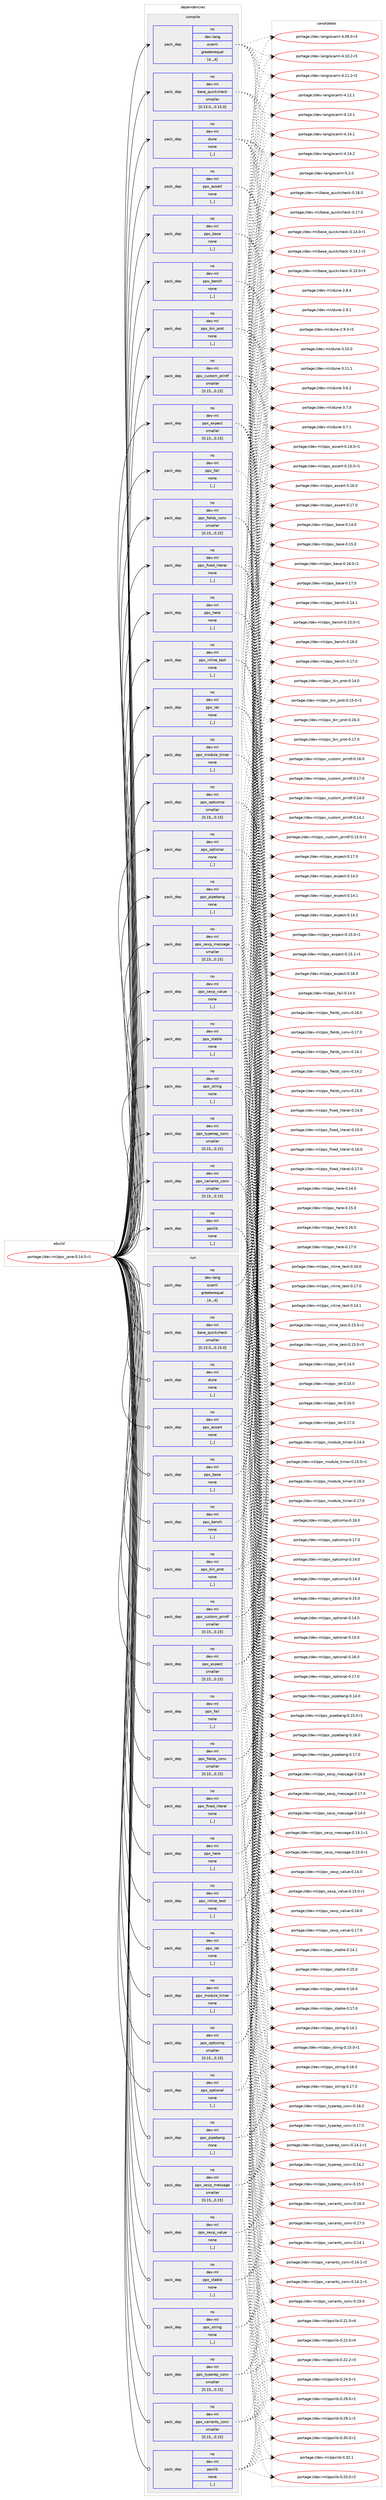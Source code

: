 digraph prolog {

# *************
# Graph options
# *************

newrank=true;
concentrate=true;
compound=true;
graph [rankdir=LR,fontname=Helvetica,fontsize=10,ranksep=1.5];#, ranksep=2.5, nodesep=0.2];
edge  [arrowhead=vee];
node  [fontname=Helvetica,fontsize=10];

# **********
# The ebuild
# **********

subgraph cluster_leftcol {
color=gray;
rank=same;
label=<<i>ebuild</i>>;
id [label="portage://dev-ml/ppx_jane-0.14.0-r1", color=red, width=4, href="../dev-ml/ppx_jane-0.14.0-r1.svg"];
}

# ****************
# The dependencies
# ****************

subgraph cluster_midcol {
color=gray;
label=<<i>dependencies</i>>;
subgraph cluster_compile {
fillcolor="#eeeeee";
style=filled;
label=<<i>compile</i>>;
subgraph pack89939 {
dependency119982 [label=<<TABLE BORDER="0" CELLBORDER="1" CELLSPACING="0" CELLPADDING="4" WIDTH="220"><TR><TD ROWSPAN="6" CELLPADDING="30">pack_dep</TD></TR><TR><TD WIDTH="110">no</TD></TR><TR><TD>dev-lang</TD></TR><TR><TD>ocaml</TD></TR><TR><TD>greaterequal</TD></TR><TR><TD>[4,,,4]</TD></TR></TABLE>>, shape=none, color=blue];
}
id:e -> dependency119982:w [weight=20,style="solid",arrowhead="vee"];
subgraph pack89940 {
dependency119983 [label=<<TABLE BORDER="0" CELLBORDER="1" CELLSPACING="0" CELLPADDING="4" WIDTH="220"><TR><TD ROWSPAN="6" CELLPADDING="30">pack_dep</TD></TR><TR><TD WIDTH="110">no</TD></TR><TR><TD>dev-ml</TD></TR><TR><TD>base_quickcheck</TD></TR><TR><TD>smaller</TD></TR><TR><TD>[0.15.0,,,0.15.0]</TD></TR></TABLE>>, shape=none, color=blue];
}
id:e -> dependency119983:w [weight=20,style="solid",arrowhead="vee"];
subgraph pack89941 {
dependency119984 [label=<<TABLE BORDER="0" CELLBORDER="1" CELLSPACING="0" CELLPADDING="4" WIDTH="220"><TR><TD ROWSPAN="6" CELLPADDING="30">pack_dep</TD></TR><TR><TD WIDTH="110">no</TD></TR><TR><TD>dev-ml</TD></TR><TR><TD>dune</TD></TR><TR><TD>none</TD></TR><TR><TD>[,,]</TD></TR></TABLE>>, shape=none, color=blue];
}
id:e -> dependency119984:w [weight=20,style="solid",arrowhead="vee"];
subgraph pack89942 {
dependency119985 [label=<<TABLE BORDER="0" CELLBORDER="1" CELLSPACING="0" CELLPADDING="4" WIDTH="220"><TR><TD ROWSPAN="6" CELLPADDING="30">pack_dep</TD></TR><TR><TD WIDTH="110">no</TD></TR><TR><TD>dev-ml</TD></TR><TR><TD>ppx_assert</TD></TR><TR><TD>none</TD></TR><TR><TD>[,,]</TD></TR></TABLE>>, shape=none, color=blue];
}
id:e -> dependency119985:w [weight=20,style="solid",arrowhead="vee"];
subgraph pack89943 {
dependency119986 [label=<<TABLE BORDER="0" CELLBORDER="1" CELLSPACING="0" CELLPADDING="4" WIDTH="220"><TR><TD ROWSPAN="6" CELLPADDING="30">pack_dep</TD></TR><TR><TD WIDTH="110">no</TD></TR><TR><TD>dev-ml</TD></TR><TR><TD>ppx_base</TD></TR><TR><TD>none</TD></TR><TR><TD>[,,]</TD></TR></TABLE>>, shape=none, color=blue];
}
id:e -> dependency119986:w [weight=20,style="solid",arrowhead="vee"];
subgraph pack89944 {
dependency119987 [label=<<TABLE BORDER="0" CELLBORDER="1" CELLSPACING="0" CELLPADDING="4" WIDTH="220"><TR><TD ROWSPAN="6" CELLPADDING="30">pack_dep</TD></TR><TR><TD WIDTH="110">no</TD></TR><TR><TD>dev-ml</TD></TR><TR><TD>ppx_bench</TD></TR><TR><TD>none</TD></TR><TR><TD>[,,]</TD></TR></TABLE>>, shape=none, color=blue];
}
id:e -> dependency119987:w [weight=20,style="solid",arrowhead="vee"];
subgraph pack89945 {
dependency119988 [label=<<TABLE BORDER="0" CELLBORDER="1" CELLSPACING="0" CELLPADDING="4" WIDTH="220"><TR><TD ROWSPAN="6" CELLPADDING="30">pack_dep</TD></TR><TR><TD WIDTH="110">no</TD></TR><TR><TD>dev-ml</TD></TR><TR><TD>ppx_bin_prot</TD></TR><TR><TD>none</TD></TR><TR><TD>[,,]</TD></TR></TABLE>>, shape=none, color=blue];
}
id:e -> dependency119988:w [weight=20,style="solid",arrowhead="vee"];
subgraph pack89946 {
dependency119989 [label=<<TABLE BORDER="0" CELLBORDER="1" CELLSPACING="0" CELLPADDING="4" WIDTH="220"><TR><TD ROWSPAN="6" CELLPADDING="30">pack_dep</TD></TR><TR><TD WIDTH="110">no</TD></TR><TR><TD>dev-ml</TD></TR><TR><TD>ppx_custom_printf</TD></TR><TR><TD>smaller</TD></TR><TR><TD>[0.15,,,0.15]</TD></TR></TABLE>>, shape=none, color=blue];
}
id:e -> dependency119989:w [weight=20,style="solid",arrowhead="vee"];
subgraph pack89947 {
dependency119990 [label=<<TABLE BORDER="0" CELLBORDER="1" CELLSPACING="0" CELLPADDING="4" WIDTH="220"><TR><TD ROWSPAN="6" CELLPADDING="30">pack_dep</TD></TR><TR><TD WIDTH="110">no</TD></TR><TR><TD>dev-ml</TD></TR><TR><TD>ppx_expect</TD></TR><TR><TD>smaller</TD></TR><TR><TD>[0.15,,,0.15]</TD></TR></TABLE>>, shape=none, color=blue];
}
id:e -> dependency119990:w [weight=20,style="solid",arrowhead="vee"];
subgraph pack89948 {
dependency119991 [label=<<TABLE BORDER="0" CELLBORDER="1" CELLSPACING="0" CELLPADDING="4" WIDTH="220"><TR><TD ROWSPAN="6" CELLPADDING="30">pack_dep</TD></TR><TR><TD WIDTH="110">no</TD></TR><TR><TD>dev-ml</TD></TR><TR><TD>ppx_fail</TD></TR><TR><TD>none</TD></TR><TR><TD>[,,]</TD></TR></TABLE>>, shape=none, color=blue];
}
id:e -> dependency119991:w [weight=20,style="solid",arrowhead="vee"];
subgraph pack89949 {
dependency119992 [label=<<TABLE BORDER="0" CELLBORDER="1" CELLSPACING="0" CELLPADDING="4" WIDTH="220"><TR><TD ROWSPAN="6" CELLPADDING="30">pack_dep</TD></TR><TR><TD WIDTH="110">no</TD></TR><TR><TD>dev-ml</TD></TR><TR><TD>ppx_fields_conv</TD></TR><TR><TD>smaller</TD></TR><TR><TD>[0.15,,,0.15]</TD></TR></TABLE>>, shape=none, color=blue];
}
id:e -> dependency119992:w [weight=20,style="solid",arrowhead="vee"];
subgraph pack89950 {
dependency119993 [label=<<TABLE BORDER="0" CELLBORDER="1" CELLSPACING="0" CELLPADDING="4" WIDTH="220"><TR><TD ROWSPAN="6" CELLPADDING="30">pack_dep</TD></TR><TR><TD WIDTH="110">no</TD></TR><TR><TD>dev-ml</TD></TR><TR><TD>ppx_fixed_literal</TD></TR><TR><TD>none</TD></TR><TR><TD>[,,]</TD></TR></TABLE>>, shape=none, color=blue];
}
id:e -> dependency119993:w [weight=20,style="solid",arrowhead="vee"];
subgraph pack89951 {
dependency119994 [label=<<TABLE BORDER="0" CELLBORDER="1" CELLSPACING="0" CELLPADDING="4" WIDTH="220"><TR><TD ROWSPAN="6" CELLPADDING="30">pack_dep</TD></TR><TR><TD WIDTH="110">no</TD></TR><TR><TD>dev-ml</TD></TR><TR><TD>ppx_here</TD></TR><TR><TD>none</TD></TR><TR><TD>[,,]</TD></TR></TABLE>>, shape=none, color=blue];
}
id:e -> dependency119994:w [weight=20,style="solid",arrowhead="vee"];
subgraph pack89952 {
dependency119995 [label=<<TABLE BORDER="0" CELLBORDER="1" CELLSPACING="0" CELLPADDING="4" WIDTH="220"><TR><TD ROWSPAN="6" CELLPADDING="30">pack_dep</TD></TR><TR><TD WIDTH="110">no</TD></TR><TR><TD>dev-ml</TD></TR><TR><TD>ppx_inline_test</TD></TR><TR><TD>none</TD></TR><TR><TD>[,,]</TD></TR></TABLE>>, shape=none, color=blue];
}
id:e -> dependency119995:w [weight=20,style="solid",arrowhead="vee"];
subgraph pack89953 {
dependency119996 [label=<<TABLE BORDER="0" CELLBORDER="1" CELLSPACING="0" CELLPADDING="4" WIDTH="220"><TR><TD ROWSPAN="6" CELLPADDING="30">pack_dep</TD></TR><TR><TD WIDTH="110">no</TD></TR><TR><TD>dev-ml</TD></TR><TR><TD>ppx_let</TD></TR><TR><TD>none</TD></TR><TR><TD>[,,]</TD></TR></TABLE>>, shape=none, color=blue];
}
id:e -> dependency119996:w [weight=20,style="solid",arrowhead="vee"];
subgraph pack89954 {
dependency119997 [label=<<TABLE BORDER="0" CELLBORDER="1" CELLSPACING="0" CELLPADDING="4" WIDTH="220"><TR><TD ROWSPAN="6" CELLPADDING="30">pack_dep</TD></TR><TR><TD WIDTH="110">no</TD></TR><TR><TD>dev-ml</TD></TR><TR><TD>ppx_module_timer</TD></TR><TR><TD>none</TD></TR><TR><TD>[,,]</TD></TR></TABLE>>, shape=none, color=blue];
}
id:e -> dependency119997:w [weight=20,style="solid",arrowhead="vee"];
subgraph pack89955 {
dependency119998 [label=<<TABLE BORDER="0" CELLBORDER="1" CELLSPACING="0" CELLPADDING="4" WIDTH="220"><TR><TD ROWSPAN="6" CELLPADDING="30">pack_dep</TD></TR><TR><TD WIDTH="110">no</TD></TR><TR><TD>dev-ml</TD></TR><TR><TD>ppx_optcomp</TD></TR><TR><TD>smaller</TD></TR><TR><TD>[0.15,,,0.15]</TD></TR></TABLE>>, shape=none, color=blue];
}
id:e -> dependency119998:w [weight=20,style="solid",arrowhead="vee"];
subgraph pack89956 {
dependency119999 [label=<<TABLE BORDER="0" CELLBORDER="1" CELLSPACING="0" CELLPADDING="4" WIDTH="220"><TR><TD ROWSPAN="6" CELLPADDING="30">pack_dep</TD></TR><TR><TD WIDTH="110">no</TD></TR><TR><TD>dev-ml</TD></TR><TR><TD>ppx_optional</TD></TR><TR><TD>none</TD></TR><TR><TD>[,,]</TD></TR></TABLE>>, shape=none, color=blue];
}
id:e -> dependency119999:w [weight=20,style="solid",arrowhead="vee"];
subgraph pack89957 {
dependency120000 [label=<<TABLE BORDER="0" CELLBORDER="1" CELLSPACING="0" CELLPADDING="4" WIDTH="220"><TR><TD ROWSPAN="6" CELLPADDING="30">pack_dep</TD></TR><TR><TD WIDTH="110">no</TD></TR><TR><TD>dev-ml</TD></TR><TR><TD>ppx_pipebang</TD></TR><TR><TD>none</TD></TR><TR><TD>[,,]</TD></TR></TABLE>>, shape=none, color=blue];
}
id:e -> dependency120000:w [weight=20,style="solid",arrowhead="vee"];
subgraph pack89958 {
dependency120001 [label=<<TABLE BORDER="0" CELLBORDER="1" CELLSPACING="0" CELLPADDING="4" WIDTH="220"><TR><TD ROWSPAN="6" CELLPADDING="30">pack_dep</TD></TR><TR><TD WIDTH="110">no</TD></TR><TR><TD>dev-ml</TD></TR><TR><TD>ppx_sexp_message</TD></TR><TR><TD>smaller</TD></TR><TR><TD>[0.15,,,0.15]</TD></TR></TABLE>>, shape=none, color=blue];
}
id:e -> dependency120001:w [weight=20,style="solid",arrowhead="vee"];
subgraph pack89959 {
dependency120002 [label=<<TABLE BORDER="0" CELLBORDER="1" CELLSPACING="0" CELLPADDING="4" WIDTH="220"><TR><TD ROWSPAN="6" CELLPADDING="30">pack_dep</TD></TR><TR><TD WIDTH="110">no</TD></TR><TR><TD>dev-ml</TD></TR><TR><TD>ppx_sexp_value</TD></TR><TR><TD>none</TD></TR><TR><TD>[,,]</TD></TR></TABLE>>, shape=none, color=blue];
}
id:e -> dependency120002:w [weight=20,style="solid",arrowhead="vee"];
subgraph pack89960 {
dependency120003 [label=<<TABLE BORDER="0" CELLBORDER="1" CELLSPACING="0" CELLPADDING="4" WIDTH="220"><TR><TD ROWSPAN="6" CELLPADDING="30">pack_dep</TD></TR><TR><TD WIDTH="110">no</TD></TR><TR><TD>dev-ml</TD></TR><TR><TD>ppx_stable</TD></TR><TR><TD>none</TD></TR><TR><TD>[,,]</TD></TR></TABLE>>, shape=none, color=blue];
}
id:e -> dependency120003:w [weight=20,style="solid",arrowhead="vee"];
subgraph pack89961 {
dependency120004 [label=<<TABLE BORDER="0" CELLBORDER="1" CELLSPACING="0" CELLPADDING="4" WIDTH="220"><TR><TD ROWSPAN="6" CELLPADDING="30">pack_dep</TD></TR><TR><TD WIDTH="110">no</TD></TR><TR><TD>dev-ml</TD></TR><TR><TD>ppx_string</TD></TR><TR><TD>none</TD></TR><TR><TD>[,,]</TD></TR></TABLE>>, shape=none, color=blue];
}
id:e -> dependency120004:w [weight=20,style="solid",arrowhead="vee"];
subgraph pack89962 {
dependency120005 [label=<<TABLE BORDER="0" CELLBORDER="1" CELLSPACING="0" CELLPADDING="4" WIDTH="220"><TR><TD ROWSPAN="6" CELLPADDING="30">pack_dep</TD></TR><TR><TD WIDTH="110">no</TD></TR><TR><TD>dev-ml</TD></TR><TR><TD>ppx_typerep_conv</TD></TR><TR><TD>smaller</TD></TR><TR><TD>[0.15,,,0.15]</TD></TR></TABLE>>, shape=none, color=blue];
}
id:e -> dependency120005:w [weight=20,style="solid",arrowhead="vee"];
subgraph pack89963 {
dependency120006 [label=<<TABLE BORDER="0" CELLBORDER="1" CELLSPACING="0" CELLPADDING="4" WIDTH="220"><TR><TD ROWSPAN="6" CELLPADDING="30">pack_dep</TD></TR><TR><TD WIDTH="110">no</TD></TR><TR><TD>dev-ml</TD></TR><TR><TD>ppx_variants_conv</TD></TR><TR><TD>smaller</TD></TR><TR><TD>[0.15,,,0.15]</TD></TR></TABLE>>, shape=none, color=blue];
}
id:e -> dependency120006:w [weight=20,style="solid",arrowhead="vee"];
subgraph pack89964 {
dependency120007 [label=<<TABLE BORDER="0" CELLBORDER="1" CELLSPACING="0" CELLPADDING="4" WIDTH="220"><TR><TD ROWSPAN="6" CELLPADDING="30">pack_dep</TD></TR><TR><TD WIDTH="110">no</TD></TR><TR><TD>dev-ml</TD></TR><TR><TD>ppxlib</TD></TR><TR><TD>none</TD></TR><TR><TD>[,,]</TD></TR></TABLE>>, shape=none, color=blue];
}
id:e -> dependency120007:w [weight=20,style="solid",arrowhead="vee"];
}
subgraph cluster_compileandrun {
fillcolor="#eeeeee";
style=filled;
label=<<i>compile and run</i>>;
}
subgraph cluster_run {
fillcolor="#eeeeee";
style=filled;
label=<<i>run</i>>;
subgraph pack89965 {
dependency120008 [label=<<TABLE BORDER="0" CELLBORDER="1" CELLSPACING="0" CELLPADDING="4" WIDTH="220"><TR><TD ROWSPAN="6" CELLPADDING="30">pack_dep</TD></TR><TR><TD WIDTH="110">no</TD></TR><TR><TD>dev-lang</TD></TR><TR><TD>ocaml</TD></TR><TR><TD>greaterequal</TD></TR><TR><TD>[4,,,4]</TD></TR></TABLE>>, shape=none, color=blue];
}
id:e -> dependency120008:w [weight=20,style="solid",arrowhead="odot"];
subgraph pack89966 {
dependency120009 [label=<<TABLE BORDER="0" CELLBORDER="1" CELLSPACING="0" CELLPADDING="4" WIDTH="220"><TR><TD ROWSPAN="6" CELLPADDING="30">pack_dep</TD></TR><TR><TD WIDTH="110">no</TD></TR><TR><TD>dev-ml</TD></TR><TR><TD>base_quickcheck</TD></TR><TR><TD>smaller</TD></TR><TR><TD>[0.15.0,,,0.15.0]</TD></TR></TABLE>>, shape=none, color=blue];
}
id:e -> dependency120009:w [weight=20,style="solid",arrowhead="odot"];
subgraph pack89967 {
dependency120010 [label=<<TABLE BORDER="0" CELLBORDER="1" CELLSPACING="0" CELLPADDING="4" WIDTH="220"><TR><TD ROWSPAN="6" CELLPADDING="30">pack_dep</TD></TR><TR><TD WIDTH="110">no</TD></TR><TR><TD>dev-ml</TD></TR><TR><TD>dune</TD></TR><TR><TD>none</TD></TR><TR><TD>[,,]</TD></TR></TABLE>>, shape=none, color=blue];
}
id:e -> dependency120010:w [weight=20,style="solid",arrowhead="odot"];
subgraph pack89968 {
dependency120011 [label=<<TABLE BORDER="0" CELLBORDER="1" CELLSPACING="0" CELLPADDING="4" WIDTH="220"><TR><TD ROWSPAN="6" CELLPADDING="30">pack_dep</TD></TR><TR><TD WIDTH="110">no</TD></TR><TR><TD>dev-ml</TD></TR><TR><TD>ppx_assert</TD></TR><TR><TD>none</TD></TR><TR><TD>[,,]</TD></TR></TABLE>>, shape=none, color=blue];
}
id:e -> dependency120011:w [weight=20,style="solid",arrowhead="odot"];
subgraph pack89969 {
dependency120012 [label=<<TABLE BORDER="0" CELLBORDER="1" CELLSPACING="0" CELLPADDING="4" WIDTH="220"><TR><TD ROWSPAN="6" CELLPADDING="30">pack_dep</TD></TR><TR><TD WIDTH="110">no</TD></TR><TR><TD>dev-ml</TD></TR><TR><TD>ppx_base</TD></TR><TR><TD>none</TD></TR><TR><TD>[,,]</TD></TR></TABLE>>, shape=none, color=blue];
}
id:e -> dependency120012:w [weight=20,style="solid",arrowhead="odot"];
subgraph pack89970 {
dependency120013 [label=<<TABLE BORDER="0" CELLBORDER="1" CELLSPACING="0" CELLPADDING="4" WIDTH="220"><TR><TD ROWSPAN="6" CELLPADDING="30">pack_dep</TD></TR><TR><TD WIDTH="110">no</TD></TR><TR><TD>dev-ml</TD></TR><TR><TD>ppx_bench</TD></TR><TR><TD>none</TD></TR><TR><TD>[,,]</TD></TR></TABLE>>, shape=none, color=blue];
}
id:e -> dependency120013:w [weight=20,style="solid",arrowhead="odot"];
subgraph pack89971 {
dependency120014 [label=<<TABLE BORDER="0" CELLBORDER="1" CELLSPACING="0" CELLPADDING="4" WIDTH="220"><TR><TD ROWSPAN="6" CELLPADDING="30">pack_dep</TD></TR><TR><TD WIDTH="110">no</TD></TR><TR><TD>dev-ml</TD></TR><TR><TD>ppx_bin_prot</TD></TR><TR><TD>none</TD></TR><TR><TD>[,,]</TD></TR></TABLE>>, shape=none, color=blue];
}
id:e -> dependency120014:w [weight=20,style="solid",arrowhead="odot"];
subgraph pack89972 {
dependency120015 [label=<<TABLE BORDER="0" CELLBORDER="1" CELLSPACING="0" CELLPADDING="4" WIDTH="220"><TR><TD ROWSPAN="6" CELLPADDING="30">pack_dep</TD></TR><TR><TD WIDTH="110">no</TD></TR><TR><TD>dev-ml</TD></TR><TR><TD>ppx_custom_printf</TD></TR><TR><TD>smaller</TD></TR><TR><TD>[0.15,,,0.15]</TD></TR></TABLE>>, shape=none, color=blue];
}
id:e -> dependency120015:w [weight=20,style="solid",arrowhead="odot"];
subgraph pack89973 {
dependency120016 [label=<<TABLE BORDER="0" CELLBORDER="1" CELLSPACING="0" CELLPADDING="4" WIDTH="220"><TR><TD ROWSPAN="6" CELLPADDING="30">pack_dep</TD></TR><TR><TD WIDTH="110">no</TD></TR><TR><TD>dev-ml</TD></TR><TR><TD>ppx_expect</TD></TR><TR><TD>smaller</TD></TR><TR><TD>[0.15,,,0.15]</TD></TR></TABLE>>, shape=none, color=blue];
}
id:e -> dependency120016:w [weight=20,style="solid",arrowhead="odot"];
subgraph pack89974 {
dependency120017 [label=<<TABLE BORDER="0" CELLBORDER="1" CELLSPACING="0" CELLPADDING="4" WIDTH="220"><TR><TD ROWSPAN="6" CELLPADDING="30">pack_dep</TD></TR><TR><TD WIDTH="110">no</TD></TR><TR><TD>dev-ml</TD></TR><TR><TD>ppx_fail</TD></TR><TR><TD>none</TD></TR><TR><TD>[,,]</TD></TR></TABLE>>, shape=none, color=blue];
}
id:e -> dependency120017:w [weight=20,style="solid",arrowhead="odot"];
subgraph pack89975 {
dependency120018 [label=<<TABLE BORDER="0" CELLBORDER="1" CELLSPACING="0" CELLPADDING="4" WIDTH="220"><TR><TD ROWSPAN="6" CELLPADDING="30">pack_dep</TD></TR><TR><TD WIDTH="110">no</TD></TR><TR><TD>dev-ml</TD></TR><TR><TD>ppx_fields_conv</TD></TR><TR><TD>smaller</TD></TR><TR><TD>[0.15,,,0.15]</TD></TR></TABLE>>, shape=none, color=blue];
}
id:e -> dependency120018:w [weight=20,style="solid",arrowhead="odot"];
subgraph pack89976 {
dependency120019 [label=<<TABLE BORDER="0" CELLBORDER="1" CELLSPACING="0" CELLPADDING="4" WIDTH="220"><TR><TD ROWSPAN="6" CELLPADDING="30">pack_dep</TD></TR><TR><TD WIDTH="110">no</TD></TR><TR><TD>dev-ml</TD></TR><TR><TD>ppx_fixed_literal</TD></TR><TR><TD>none</TD></TR><TR><TD>[,,]</TD></TR></TABLE>>, shape=none, color=blue];
}
id:e -> dependency120019:w [weight=20,style="solid",arrowhead="odot"];
subgraph pack89977 {
dependency120020 [label=<<TABLE BORDER="0" CELLBORDER="1" CELLSPACING="0" CELLPADDING="4" WIDTH="220"><TR><TD ROWSPAN="6" CELLPADDING="30">pack_dep</TD></TR><TR><TD WIDTH="110">no</TD></TR><TR><TD>dev-ml</TD></TR><TR><TD>ppx_here</TD></TR><TR><TD>none</TD></TR><TR><TD>[,,]</TD></TR></TABLE>>, shape=none, color=blue];
}
id:e -> dependency120020:w [weight=20,style="solid",arrowhead="odot"];
subgraph pack89978 {
dependency120021 [label=<<TABLE BORDER="0" CELLBORDER="1" CELLSPACING="0" CELLPADDING="4" WIDTH="220"><TR><TD ROWSPAN="6" CELLPADDING="30">pack_dep</TD></TR><TR><TD WIDTH="110">no</TD></TR><TR><TD>dev-ml</TD></TR><TR><TD>ppx_inline_test</TD></TR><TR><TD>none</TD></TR><TR><TD>[,,]</TD></TR></TABLE>>, shape=none, color=blue];
}
id:e -> dependency120021:w [weight=20,style="solid",arrowhead="odot"];
subgraph pack89979 {
dependency120022 [label=<<TABLE BORDER="0" CELLBORDER="1" CELLSPACING="0" CELLPADDING="4" WIDTH="220"><TR><TD ROWSPAN="6" CELLPADDING="30">pack_dep</TD></TR><TR><TD WIDTH="110">no</TD></TR><TR><TD>dev-ml</TD></TR><TR><TD>ppx_let</TD></TR><TR><TD>none</TD></TR><TR><TD>[,,]</TD></TR></TABLE>>, shape=none, color=blue];
}
id:e -> dependency120022:w [weight=20,style="solid",arrowhead="odot"];
subgraph pack89980 {
dependency120023 [label=<<TABLE BORDER="0" CELLBORDER="1" CELLSPACING="0" CELLPADDING="4" WIDTH="220"><TR><TD ROWSPAN="6" CELLPADDING="30">pack_dep</TD></TR><TR><TD WIDTH="110">no</TD></TR><TR><TD>dev-ml</TD></TR><TR><TD>ppx_module_timer</TD></TR><TR><TD>none</TD></TR><TR><TD>[,,]</TD></TR></TABLE>>, shape=none, color=blue];
}
id:e -> dependency120023:w [weight=20,style="solid",arrowhead="odot"];
subgraph pack89981 {
dependency120024 [label=<<TABLE BORDER="0" CELLBORDER="1" CELLSPACING="0" CELLPADDING="4" WIDTH="220"><TR><TD ROWSPAN="6" CELLPADDING="30">pack_dep</TD></TR><TR><TD WIDTH="110">no</TD></TR><TR><TD>dev-ml</TD></TR><TR><TD>ppx_optcomp</TD></TR><TR><TD>smaller</TD></TR><TR><TD>[0.15,,,0.15]</TD></TR></TABLE>>, shape=none, color=blue];
}
id:e -> dependency120024:w [weight=20,style="solid",arrowhead="odot"];
subgraph pack89982 {
dependency120025 [label=<<TABLE BORDER="0" CELLBORDER="1" CELLSPACING="0" CELLPADDING="4" WIDTH="220"><TR><TD ROWSPAN="6" CELLPADDING="30">pack_dep</TD></TR><TR><TD WIDTH="110">no</TD></TR><TR><TD>dev-ml</TD></TR><TR><TD>ppx_optional</TD></TR><TR><TD>none</TD></TR><TR><TD>[,,]</TD></TR></TABLE>>, shape=none, color=blue];
}
id:e -> dependency120025:w [weight=20,style="solid",arrowhead="odot"];
subgraph pack89983 {
dependency120026 [label=<<TABLE BORDER="0" CELLBORDER="1" CELLSPACING="0" CELLPADDING="4" WIDTH="220"><TR><TD ROWSPAN="6" CELLPADDING="30">pack_dep</TD></TR><TR><TD WIDTH="110">no</TD></TR><TR><TD>dev-ml</TD></TR><TR><TD>ppx_pipebang</TD></TR><TR><TD>none</TD></TR><TR><TD>[,,]</TD></TR></TABLE>>, shape=none, color=blue];
}
id:e -> dependency120026:w [weight=20,style="solid",arrowhead="odot"];
subgraph pack89984 {
dependency120027 [label=<<TABLE BORDER="0" CELLBORDER="1" CELLSPACING="0" CELLPADDING="4" WIDTH="220"><TR><TD ROWSPAN="6" CELLPADDING="30">pack_dep</TD></TR><TR><TD WIDTH="110">no</TD></TR><TR><TD>dev-ml</TD></TR><TR><TD>ppx_sexp_message</TD></TR><TR><TD>smaller</TD></TR><TR><TD>[0.15,,,0.15]</TD></TR></TABLE>>, shape=none, color=blue];
}
id:e -> dependency120027:w [weight=20,style="solid",arrowhead="odot"];
subgraph pack89985 {
dependency120028 [label=<<TABLE BORDER="0" CELLBORDER="1" CELLSPACING="0" CELLPADDING="4" WIDTH="220"><TR><TD ROWSPAN="6" CELLPADDING="30">pack_dep</TD></TR><TR><TD WIDTH="110">no</TD></TR><TR><TD>dev-ml</TD></TR><TR><TD>ppx_sexp_value</TD></TR><TR><TD>none</TD></TR><TR><TD>[,,]</TD></TR></TABLE>>, shape=none, color=blue];
}
id:e -> dependency120028:w [weight=20,style="solid",arrowhead="odot"];
subgraph pack89986 {
dependency120029 [label=<<TABLE BORDER="0" CELLBORDER="1" CELLSPACING="0" CELLPADDING="4" WIDTH="220"><TR><TD ROWSPAN="6" CELLPADDING="30">pack_dep</TD></TR><TR><TD WIDTH="110">no</TD></TR><TR><TD>dev-ml</TD></TR><TR><TD>ppx_stable</TD></TR><TR><TD>none</TD></TR><TR><TD>[,,]</TD></TR></TABLE>>, shape=none, color=blue];
}
id:e -> dependency120029:w [weight=20,style="solid",arrowhead="odot"];
subgraph pack89987 {
dependency120030 [label=<<TABLE BORDER="0" CELLBORDER="1" CELLSPACING="0" CELLPADDING="4" WIDTH="220"><TR><TD ROWSPAN="6" CELLPADDING="30">pack_dep</TD></TR><TR><TD WIDTH="110">no</TD></TR><TR><TD>dev-ml</TD></TR><TR><TD>ppx_string</TD></TR><TR><TD>none</TD></TR><TR><TD>[,,]</TD></TR></TABLE>>, shape=none, color=blue];
}
id:e -> dependency120030:w [weight=20,style="solid",arrowhead="odot"];
subgraph pack89988 {
dependency120031 [label=<<TABLE BORDER="0" CELLBORDER="1" CELLSPACING="0" CELLPADDING="4" WIDTH="220"><TR><TD ROWSPAN="6" CELLPADDING="30">pack_dep</TD></TR><TR><TD WIDTH="110">no</TD></TR><TR><TD>dev-ml</TD></TR><TR><TD>ppx_typerep_conv</TD></TR><TR><TD>smaller</TD></TR><TR><TD>[0.15,,,0.15]</TD></TR></TABLE>>, shape=none, color=blue];
}
id:e -> dependency120031:w [weight=20,style="solid",arrowhead="odot"];
subgraph pack89989 {
dependency120032 [label=<<TABLE BORDER="0" CELLBORDER="1" CELLSPACING="0" CELLPADDING="4" WIDTH="220"><TR><TD ROWSPAN="6" CELLPADDING="30">pack_dep</TD></TR><TR><TD WIDTH="110">no</TD></TR><TR><TD>dev-ml</TD></TR><TR><TD>ppx_variants_conv</TD></TR><TR><TD>smaller</TD></TR><TR><TD>[0.15,,,0.15]</TD></TR></TABLE>>, shape=none, color=blue];
}
id:e -> dependency120032:w [weight=20,style="solid",arrowhead="odot"];
subgraph pack89990 {
dependency120033 [label=<<TABLE BORDER="0" CELLBORDER="1" CELLSPACING="0" CELLPADDING="4" WIDTH="220"><TR><TD ROWSPAN="6" CELLPADDING="30">pack_dep</TD></TR><TR><TD WIDTH="110">no</TD></TR><TR><TD>dev-ml</TD></TR><TR><TD>ppxlib</TD></TR><TR><TD>none</TD></TR><TR><TD>[,,]</TD></TR></TABLE>>, shape=none, color=blue];
}
id:e -> dependency120033:w [weight=20,style="solid",arrowhead="odot"];
}
}

# **************
# The candidates
# **************

subgraph cluster_choices {
rank=same;
color=gray;
label=<<i>candidates</i>>;

subgraph choice89939 {
color=black;
nodesep=1;
choice1001011184510897110103471119997109108455246485746484511451 [label="portage://dev-lang/ocaml-4.09.0-r3", color=red, width=4,href="../dev-lang/ocaml-4.09.0-r3.svg"];
choice1001011184510897110103471119997109108455246494846504511451 [label="portage://dev-lang/ocaml-4.10.2-r3", color=red, width=4,href="../dev-lang/ocaml-4.10.2-r3.svg"];
choice1001011184510897110103471119997109108455246494946504511450 [label="portage://dev-lang/ocaml-4.11.2-r2", color=red, width=4,href="../dev-lang/ocaml-4.11.2-r2.svg"];
choice100101118451089711010347111999710910845524649504649 [label="portage://dev-lang/ocaml-4.12.1", color=red, width=4,href="../dev-lang/ocaml-4.12.1.svg"];
choice100101118451089711010347111999710910845524649514649 [label="portage://dev-lang/ocaml-4.13.1", color=red, width=4,href="../dev-lang/ocaml-4.13.1.svg"];
choice100101118451089711010347111999710910845524649524649 [label="portage://dev-lang/ocaml-4.14.1", color=red, width=4,href="../dev-lang/ocaml-4.14.1.svg"];
choice100101118451089711010347111999710910845524649524650 [label="portage://dev-lang/ocaml-4.14.2", color=red, width=4,href="../dev-lang/ocaml-4.14.2.svg"];
choice1001011184510897110103471119997109108455346504648 [label="portage://dev-lang/ocaml-5.2.0", color=red, width=4,href="../dev-lang/ocaml-5.2.0.svg"];
dependency119982:e -> choice1001011184510897110103471119997109108455246485746484511451:w [style=dotted,weight="100"];
dependency119982:e -> choice1001011184510897110103471119997109108455246494846504511451:w [style=dotted,weight="100"];
dependency119982:e -> choice1001011184510897110103471119997109108455246494946504511450:w [style=dotted,weight="100"];
dependency119982:e -> choice100101118451089711010347111999710910845524649504649:w [style=dotted,weight="100"];
dependency119982:e -> choice100101118451089711010347111999710910845524649514649:w [style=dotted,weight="100"];
dependency119982:e -> choice100101118451089711010347111999710910845524649524649:w [style=dotted,weight="100"];
dependency119982:e -> choice100101118451089711010347111999710910845524649524650:w [style=dotted,weight="100"];
dependency119982:e -> choice1001011184510897110103471119997109108455346504648:w [style=dotted,weight="100"];
}
subgraph choice89940 {
color=black;
nodesep=1;
choice1001011184510910847989711510195113117105991079910410199107454846495246484511449 [label="portage://dev-ml/base_quickcheck-0.14.0-r1", color=red, width=4,href="../dev-ml/base_quickcheck-0.14.0-r1.svg"];
choice1001011184510910847989711510195113117105991079910410199107454846495246494511450 [label="portage://dev-ml/base_quickcheck-0.14.1-r2", color=red, width=4,href="../dev-ml/base_quickcheck-0.14.1-r2.svg"];
choice1001011184510910847989711510195113117105991079910410199107454846495346484511451 [label="portage://dev-ml/base_quickcheck-0.15.0-r3", color=red, width=4,href="../dev-ml/base_quickcheck-0.15.0-r3.svg"];
choice100101118451091084798971151019511311710599107991041019910745484649544648 [label="portage://dev-ml/base_quickcheck-0.16.0", color=red, width=4,href="../dev-ml/base_quickcheck-0.16.0.svg"];
choice100101118451091084798971151019511311710599107991041019910745484649554648 [label="portage://dev-ml/base_quickcheck-0.17.0", color=red, width=4,href="../dev-ml/base_quickcheck-0.17.0.svg"];
dependency119983:e -> choice1001011184510910847989711510195113117105991079910410199107454846495246484511449:w [style=dotted,weight="100"];
dependency119983:e -> choice1001011184510910847989711510195113117105991079910410199107454846495246494511450:w [style=dotted,weight="100"];
dependency119983:e -> choice1001011184510910847989711510195113117105991079910410199107454846495346484511451:w [style=dotted,weight="100"];
dependency119983:e -> choice100101118451091084798971151019511311710599107991041019910745484649544648:w [style=dotted,weight="100"];
dependency119983:e -> choice100101118451091084798971151019511311710599107991041019910745484649554648:w [style=dotted,weight="100"];
}
subgraph choice89941 {
color=black;
nodesep=1;
choice1001011184510910847100117110101455046564652 [label="portage://dev-ml/dune-2.8.4", color=red, width=4,href="../dev-ml/dune-2.8.4.svg"];
choice1001011184510910847100117110101455046574649 [label="portage://dev-ml/dune-2.9.1", color=red, width=4,href="../dev-ml/dune-2.9.1.svg"];
choice10010111845109108471001171101014550465746514511451 [label="portage://dev-ml/dune-2.9.3-r3", color=red, width=4,href="../dev-ml/dune-2.9.3-r3.svg"];
choice100101118451091084710011711010145514649484648 [label="portage://dev-ml/dune-3.10.0", color=red, width=4,href="../dev-ml/dune-3.10.0.svg"];
choice100101118451091084710011711010145514649494649 [label="portage://dev-ml/dune-3.11.1", color=red, width=4,href="../dev-ml/dune-3.11.1.svg"];
choice1001011184510910847100117110101455146544650 [label="portage://dev-ml/dune-3.6.2", color=red, width=4,href="../dev-ml/dune-3.6.2.svg"];
choice1001011184510910847100117110101455146554648 [label="portage://dev-ml/dune-3.7.0", color=red, width=4,href="../dev-ml/dune-3.7.0.svg"];
choice1001011184510910847100117110101455146554649 [label="portage://dev-ml/dune-3.7.1", color=red, width=4,href="../dev-ml/dune-3.7.1.svg"];
dependency119984:e -> choice1001011184510910847100117110101455046564652:w [style=dotted,weight="100"];
dependency119984:e -> choice1001011184510910847100117110101455046574649:w [style=dotted,weight="100"];
dependency119984:e -> choice10010111845109108471001171101014550465746514511451:w [style=dotted,weight="100"];
dependency119984:e -> choice100101118451091084710011711010145514649484648:w [style=dotted,weight="100"];
dependency119984:e -> choice100101118451091084710011711010145514649494649:w [style=dotted,weight="100"];
dependency119984:e -> choice1001011184510910847100117110101455146544650:w [style=dotted,weight="100"];
dependency119984:e -> choice1001011184510910847100117110101455146554648:w [style=dotted,weight="100"];
dependency119984:e -> choice1001011184510910847100117110101455146554649:w [style=dotted,weight="100"];
}
subgraph choice89942 {
color=black;
nodesep=1;
choice10010111845109108471121121209597115115101114116454846495246484511449 [label="portage://dev-ml/ppx_assert-0.14.0-r1", color=red, width=4,href="../dev-ml/ppx_assert-0.14.0-r1.svg"];
choice10010111845109108471121121209597115115101114116454846495346484511449 [label="portage://dev-ml/ppx_assert-0.15.0-r1", color=red, width=4,href="../dev-ml/ppx_assert-0.15.0-r1.svg"];
choice1001011184510910847112112120959711511510111411645484649544648 [label="portage://dev-ml/ppx_assert-0.16.0", color=red, width=4,href="../dev-ml/ppx_assert-0.16.0.svg"];
choice1001011184510910847112112120959711511510111411645484649554648 [label="portage://dev-ml/ppx_assert-0.17.0", color=red, width=4,href="../dev-ml/ppx_assert-0.17.0.svg"];
dependency119985:e -> choice10010111845109108471121121209597115115101114116454846495246484511449:w [style=dotted,weight="100"];
dependency119985:e -> choice10010111845109108471121121209597115115101114116454846495346484511449:w [style=dotted,weight="100"];
dependency119985:e -> choice1001011184510910847112112120959711511510111411645484649544648:w [style=dotted,weight="100"];
dependency119985:e -> choice1001011184510910847112112120959711511510111411645484649554648:w [style=dotted,weight="100"];
}
subgraph choice89943 {
color=black;
nodesep=1;
choice100101118451091084711211212095989711510145484649524648 [label="portage://dev-ml/ppx_base-0.14.0", color=red, width=4,href="../dev-ml/ppx_base-0.14.0.svg"];
choice100101118451091084711211212095989711510145484649534648 [label="portage://dev-ml/ppx_base-0.15.0", color=red, width=4,href="../dev-ml/ppx_base-0.15.0.svg"];
choice1001011184510910847112112120959897115101454846495446484511449 [label="portage://dev-ml/ppx_base-0.16.0-r1", color=red, width=4,href="../dev-ml/ppx_base-0.16.0-r1.svg"];
choice100101118451091084711211212095989711510145484649554648 [label="portage://dev-ml/ppx_base-0.17.0", color=red, width=4,href="../dev-ml/ppx_base-0.17.0.svg"];
dependency119986:e -> choice100101118451091084711211212095989711510145484649524648:w [style=dotted,weight="100"];
dependency119986:e -> choice100101118451091084711211212095989711510145484649534648:w [style=dotted,weight="100"];
dependency119986:e -> choice1001011184510910847112112120959897115101454846495446484511449:w [style=dotted,weight="100"];
dependency119986:e -> choice100101118451091084711211212095989711510145484649554648:w [style=dotted,weight="100"];
}
subgraph choice89944 {
color=black;
nodesep=1;
choice100101118451091084711211212095981011109910445484649524649 [label="portage://dev-ml/ppx_bench-0.14.1", color=red, width=4,href="../dev-ml/ppx_bench-0.14.1.svg"];
choice1001011184510910847112112120959810111099104454846495346484511449 [label="portage://dev-ml/ppx_bench-0.15.0-r1", color=red, width=4,href="../dev-ml/ppx_bench-0.15.0-r1.svg"];
choice100101118451091084711211212095981011109910445484649544648 [label="portage://dev-ml/ppx_bench-0.16.0", color=red, width=4,href="../dev-ml/ppx_bench-0.16.0.svg"];
choice100101118451091084711211212095981011109910445484649554648 [label="portage://dev-ml/ppx_bench-0.17.0", color=red, width=4,href="../dev-ml/ppx_bench-0.17.0.svg"];
dependency119987:e -> choice100101118451091084711211212095981011109910445484649524649:w [style=dotted,weight="100"];
dependency119987:e -> choice1001011184510910847112112120959810111099104454846495346484511449:w [style=dotted,weight="100"];
dependency119987:e -> choice100101118451091084711211212095981011109910445484649544648:w [style=dotted,weight="100"];
dependency119987:e -> choice100101118451091084711211212095981011109910445484649554648:w [style=dotted,weight="100"];
}
subgraph choice89945 {
color=black;
nodesep=1;
choice100101118451091084711211212095981051109511211411111645484649524648 [label="portage://dev-ml/ppx_bin_prot-0.14.0", color=red, width=4,href="../dev-ml/ppx_bin_prot-0.14.0.svg"];
choice1001011184510910847112112120959810511095112114111116454846495346484511449 [label="portage://dev-ml/ppx_bin_prot-0.15.0-r1", color=red, width=4,href="../dev-ml/ppx_bin_prot-0.15.0-r1.svg"];
choice100101118451091084711211212095981051109511211411111645484649544648 [label="portage://dev-ml/ppx_bin_prot-0.16.0", color=red, width=4,href="../dev-ml/ppx_bin_prot-0.16.0.svg"];
choice100101118451091084711211212095981051109511211411111645484649554648 [label="portage://dev-ml/ppx_bin_prot-0.17.0", color=red, width=4,href="../dev-ml/ppx_bin_prot-0.17.0.svg"];
dependency119988:e -> choice100101118451091084711211212095981051109511211411111645484649524648:w [style=dotted,weight="100"];
dependency119988:e -> choice1001011184510910847112112120959810511095112114111116454846495346484511449:w [style=dotted,weight="100"];
dependency119988:e -> choice100101118451091084711211212095981051109511211411111645484649544648:w [style=dotted,weight="100"];
dependency119988:e -> choice100101118451091084711211212095981051109511211411111645484649554648:w [style=dotted,weight="100"];
}
subgraph choice89946 {
color=black;
nodesep=1;
choice100101118451091084711211212095991171151161111099511211410511011610245484649524648 [label="portage://dev-ml/ppx_custom_printf-0.14.0", color=red, width=4,href="../dev-ml/ppx_custom_printf-0.14.0.svg"];
choice100101118451091084711211212095991171151161111099511211410511011610245484649524649 [label="portage://dev-ml/ppx_custom_printf-0.14.1", color=red, width=4,href="../dev-ml/ppx_custom_printf-0.14.1.svg"];
choice1001011184510910847112112120959911711511611110995112114105110116102454846495346484511449 [label="portage://dev-ml/ppx_custom_printf-0.15.0-r1", color=red, width=4,href="../dev-ml/ppx_custom_printf-0.15.0-r1.svg"];
choice100101118451091084711211212095991171151161111099511211410511011610245484649544648 [label="portage://dev-ml/ppx_custom_printf-0.16.0", color=red, width=4,href="../dev-ml/ppx_custom_printf-0.16.0.svg"];
choice100101118451091084711211212095991171151161111099511211410511011610245484649554648 [label="portage://dev-ml/ppx_custom_printf-0.17.0", color=red, width=4,href="../dev-ml/ppx_custom_printf-0.17.0.svg"];
dependency119989:e -> choice100101118451091084711211212095991171151161111099511211410511011610245484649524648:w [style=dotted,weight="100"];
dependency119989:e -> choice100101118451091084711211212095991171151161111099511211410511011610245484649524649:w [style=dotted,weight="100"];
dependency119989:e -> choice1001011184510910847112112120959911711511611110995112114105110116102454846495346484511449:w [style=dotted,weight="100"];
dependency119989:e -> choice100101118451091084711211212095991171151161111099511211410511011610245484649544648:w [style=dotted,weight="100"];
dependency119989:e -> choice100101118451091084711211212095991171151161111099511211410511011610245484649554648:w [style=dotted,weight="100"];
}
subgraph choice89947 {
color=black;
nodesep=1;
choice1001011184510910847112112120951011201121019911645484649524648 [label="portage://dev-ml/ppx_expect-0.14.0", color=red, width=4,href="../dev-ml/ppx_expect-0.14.0.svg"];
choice1001011184510910847112112120951011201121019911645484649524649 [label="portage://dev-ml/ppx_expect-0.14.1", color=red, width=4,href="../dev-ml/ppx_expect-0.14.1.svg"];
choice1001011184510910847112112120951011201121019911645484649524650 [label="portage://dev-ml/ppx_expect-0.14.2", color=red, width=4,href="../dev-ml/ppx_expect-0.14.2.svg"];
choice10010111845109108471121121209510112011210199116454846495346484511449 [label="portage://dev-ml/ppx_expect-0.15.0-r1", color=red, width=4,href="../dev-ml/ppx_expect-0.15.0-r1.svg"];
choice10010111845109108471121121209510112011210199116454846495346494511449 [label="portage://dev-ml/ppx_expect-0.15.1-r1", color=red, width=4,href="../dev-ml/ppx_expect-0.15.1-r1.svg"];
choice1001011184510910847112112120951011201121019911645484649544648 [label="portage://dev-ml/ppx_expect-0.16.0", color=red, width=4,href="../dev-ml/ppx_expect-0.16.0.svg"];
choice1001011184510910847112112120951011201121019911645484649554648 [label="portage://dev-ml/ppx_expect-0.17.0", color=red, width=4,href="../dev-ml/ppx_expect-0.17.0.svg"];
dependency119990:e -> choice1001011184510910847112112120951011201121019911645484649524648:w [style=dotted,weight="100"];
dependency119990:e -> choice1001011184510910847112112120951011201121019911645484649524649:w [style=dotted,weight="100"];
dependency119990:e -> choice1001011184510910847112112120951011201121019911645484649524650:w [style=dotted,weight="100"];
dependency119990:e -> choice10010111845109108471121121209510112011210199116454846495346484511449:w [style=dotted,weight="100"];
dependency119990:e -> choice10010111845109108471121121209510112011210199116454846495346494511449:w [style=dotted,weight="100"];
dependency119990:e -> choice1001011184510910847112112120951011201121019911645484649544648:w [style=dotted,weight="100"];
dependency119990:e -> choice1001011184510910847112112120951011201121019911645484649554648:w [style=dotted,weight="100"];
}
subgraph choice89948 {
color=black;
nodesep=1;
choice1001011184510910847112112120951029710510845484649524648 [label="portage://dev-ml/ppx_fail-0.14.0", color=red, width=4,href="../dev-ml/ppx_fail-0.14.0.svg"];
dependency119991:e -> choice1001011184510910847112112120951029710510845484649524648:w [style=dotted,weight="100"];
}
subgraph choice89949 {
color=black;
nodesep=1;
choice100101118451091084711211212095102105101108100115959911111011845484649524649 [label="portage://dev-ml/ppx_fields_conv-0.14.1", color=red, width=4,href="../dev-ml/ppx_fields_conv-0.14.1.svg"];
choice100101118451091084711211212095102105101108100115959911111011845484649524650 [label="portage://dev-ml/ppx_fields_conv-0.14.2", color=red, width=4,href="../dev-ml/ppx_fields_conv-0.14.2.svg"];
choice100101118451091084711211212095102105101108100115959911111011845484649534648 [label="portage://dev-ml/ppx_fields_conv-0.15.0", color=red, width=4,href="../dev-ml/ppx_fields_conv-0.15.0.svg"];
choice100101118451091084711211212095102105101108100115959911111011845484649544648 [label="portage://dev-ml/ppx_fields_conv-0.16.0", color=red, width=4,href="../dev-ml/ppx_fields_conv-0.16.0.svg"];
choice100101118451091084711211212095102105101108100115959911111011845484649554648 [label="portage://dev-ml/ppx_fields_conv-0.17.0", color=red, width=4,href="../dev-ml/ppx_fields_conv-0.17.0.svg"];
dependency119992:e -> choice100101118451091084711211212095102105101108100115959911111011845484649524649:w [style=dotted,weight="100"];
dependency119992:e -> choice100101118451091084711211212095102105101108100115959911111011845484649524650:w [style=dotted,weight="100"];
dependency119992:e -> choice100101118451091084711211212095102105101108100115959911111011845484649534648:w [style=dotted,weight="100"];
dependency119992:e -> choice100101118451091084711211212095102105101108100115959911111011845484649544648:w [style=dotted,weight="100"];
dependency119992:e -> choice100101118451091084711211212095102105101108100115959911111011845484649554648:w [style=dotted,weight="100"];
}
subgraph choice89950 {
color=black;
nodesep=1;
choice100101118451091084711211212095102105120101100951081051161011149710845484649524648 [label="portage://dev-ml/ppx_fixed_literal-0.14.0", color=red, width=4,href="../dev-ml/ppx_fixed_literal-0.14.0.svg"];
choice100101118451091084711211212095102105120101100951081051161011149710845484649534648 [label="portage://dev-ml/ppx_fixed_literal-0.15.0", color=red, width=4,href="../dev-ml/ppx_fixed_literal-0.15.0.svg"];
choice100101118451091084711211212095102105120101100951081051161011149710845484649544648 [label="portage://dev-ml/ppx_fixed_literal-0.16.0", color=red, width=4,href="../dev-ml/ppx_fixed_literal-0.16.0.svg"];
choice100101118451091084711211212095102105120101100951081051161011149710845484649554648 [label="portage://dev-ml/ppx_fixed_literal-0.17.0", color=red, width=4,href="../dev-ml/ppx_fixed_literal-0.17.0.svg"];
dependency119993:e -> choice100101118451091084711211212095102105120101100951081051161011149710845484649524648:w [style=dotted,weight="100"];
dependency119993:e -> choice100101118451091084711211212095102105120101100951081051161011149710845484649534648:w [style=dotted,weight="100"];
dependency119993:e -> choice100101118451091084711211212095102105120101100951081051161011149710845484649544648:w [style=dotted,weight="100"];
dependency119993:e -> choice100101118451091084711211212095102105120101100951081051161011149710845484649554648:w [style=dotted,weight="100"];
}
subgraph choice89951 {
color=black;
nodesep=1;
choice10010111845109108471121121209510410111410145484649524648 [label="portage://dev-ml/ppx_here-0.14.0", color=red, width=4,href="../dev-ml/ppx_here-0.14.0.svg"];
choice10010111845109108471121121209510410111410145484649534648 [label="portage://dev-ml/ppx_here-0.15.0", color=red, width=4,href="../dev-ml/ppx_here-0.15.0.svg"];
choice10010111845109108471121121209510410111410145484649544648 [label="portage://dev-ml/ppx_here-0.16.0", color=red, width=4,href="../dev-ml/ppx_here-0.16.0.svg"];
choice10010111845109108471121121209510410111410145484649554648 [label="portage://dev-ml/ppx_here-0.17.0", color=red, width=4,href="../dev-ml/ppx_here-0.17.0.svg"];
dependency119994:e -> choice10010111845109108471121121209510410111410145484649524648:w [style=dotted,weight="100"];
dependency119994:e -> choice10010111845109108471121121209510410111410145484649534648:w [style=dotted,weight="100"];
dependency119994:e -> choice10010111845109108471121121209510410111410145484649544648:w [style=dotted,weight="100"];
dependency119994:e -> choice10010111845109108471121121209510410111410145484649554648:w [style=dotted,weight="100"];
}
subgraph choice89952 {
color=black;
nodesep=1;
choice1001011184510910847112112120951051101081051101019511610111511645484649524649 [label="portage://dev-ml/ppx_inline_test-0.14.1", color=red, width=4,href="../dev-ml/ppx_inline_test-0.14.1.svg"];
choice10010111845109108471121121209510511010810511010195116101115116454846495346484511450 [label="portage://dev-ml/ppx_inline_test-0.15.0-r2", color=red, width=4,href="../dev-ml/ppx_inline_test-0.15.0-r2.svg"];
choice10010111845109108471121121209510511010810511010195116101115116454846495346484511451 [label="portage://dev-ml/ppx_inline_test-0.15.0-r3", color=red, width=4,href="../dev-ml/ppx_inline_test-0.15.0-r3.svg"];
choice1001011184510910847112112120951051101081051101019511610111511645484649544648 [label="portage://dev-ml/ppx_inline_test-0.16.0", color=red, width=4,href="../dev-ml/ppx_inline_test-0.16.0.svg"];
choice1001011184510910847112112120951051101081051101019511610111511645484649554648 [label="portage://dev-ml/ppx_inline_test-0.17.0", color=red, width=4,href="../dev-ml/ppx_inline_test-0.17.0.svg"];
dependency119995:e -> choice1001011184510910847112112120951051101081051101019511610111511645484649524649:w [style=dotted,weight="100"];
dependency119995:e -> choice10010111845109108471121121209510511010810511010195116101115116454846495346484511450:w [style=dotted,weight="100"];
dependency119995:e -> choice10010111845109108471121121209510511010810511010195116101115116454846495346484511451:w [style=dotted,weight="100"];
dependency119995:e -> choice1001011184510910847112112120951051101081051101019511610111511645484649544648:w [style=dotted,weight="100"];
dependency119995:e -> choice1001011184510910847112112120951051101081051101019511610111511645484649554648:w [style=dotted,weight="100"];
}
subgraph choice89953 {
color=black;
nodesep=1;
choice10010111845109108471121121209510810111645484649524648 [label="portage://dev-ml/ppx_let-0.14.0", color=red, width=4,href="../dev-ml/ppx_let-0.14.0.svg"];
choice10010111845109108471121121209510810111645484649534648 [label="portage://dev-ml/ppx_let-0.15.0", color=red, width=4,href="../dev-ml/ppx_let-0.15.0.svg"];
choice10010111845109108471121121209510810111645484649544648 [label="portage://dev-ml/ppx_let-0.16.0", color=red, width=4,href="../dev-ml/ppx_let-0.16.0.svg"];
choice10010111845109108471121121209510810111645484649554648 [label="portage://dev-ml/ppx_let-0.17.0", color=red, width=4,href="../dev-ml/ppx_let-0.17.0.svg"];
dependency119996:e -> choice10010111845109108471121121209510810111645484649524648:w [style=dotted,weight="100"];
dependency119996:e -> choice10010111845109108471121121209510810111645484649534648:w [style=dotted,weight="100"];
dependency119996:e -> choice10010111845109108471121121209510810111645484649544648:w [style=dotted,weight="100"];
dependency119996:e -> choice10010111845109108471121121209510810111645484649554648:w [style=dotted,weight="100"];
}
subgraph choice89954 {
color=black;
nodesep=1;
choice1001011184510910847112112120951091111001171081019511610510910111445484649524648 [label="portage://dev-ml/ppx_module_timer-0.14.0", color=red, width=4,href="../dev-ml/ppx_module_timer-0.14.0.svg"];
choice10010111845109108471121121209510911110011710810195116105109101114454846495346484511449 [label="portage://dev-ml/ppx_module_timer-0.15.0-r1", color=red, width=4,href="../dev-ml/ppx_module_timer-0.15.0-r1.svg"];
choice1001011184510910847112112120951091111001171081019511610510910111445484649544648 [label="portage://dev-ml/ppx_module_timer-0.16.0", color=red, width=4,href="../dev-ml/ppx_module_timer-0.16.0.svg"];
choice1001011184510910847112112120951091111001171081019511610510910111445484649554648 [label="portage://dev-ml/ppx_module_timer-0.17.0", color=red, width=4,href="../dev-ml/ppx_module_timer-0.17.0.svg"];
dependency119997:e -> choice1001011184510910847112112120951091111001171081019511610510910111445484649524648:w [style=dotted,weight="100"];
dependency119997:e -> choice10010111845109108471121121209510911110011710810195116105109101114454846495346484511449:w [style=dotted,weight="100"];
dependency119997:e -> choice1001011184510910847112112120951091111001171081019511610510910111445484649544648:w [style=dotted,weight="100"];
dependency119997:e -> choice1001011184510910847112112120951091111001171081019511610510910111445484649554648:w [style=dotted,weight="100"];
}
subgraph choice89955 {
color=black;
nodesep=1;
choice1001011184510910847112112120951111121169911110911245484649524648 [label="portage://dev-ml/ppx_optcomp-0.14.0", color=red, width=4,href="../dev-ml/ppx_optcomp-0.14.0.svg"];
choice1001011184510910847112112120951111121169911110911245484649524651 [label="portage://dev-ml/ppx_optcomp-0.14.3", color=red, width=4,href="../dev-ml/ppx_optcomp-0.14.3.svg"];
choice1001011184510910847112112120951111121169911110911245484649534648 [label="portage://dev-ml/ppx_optcomp-0.15.0", color=red, width=4,href="../dev-ml/ppx_optcomp-0.15.0.svg"];
choice1001011184510910847112112120951111121169911110911245484649544648 [label="portage://dev-ml/ppx_optcomp-0.16.0", color=red, width=4,href="../dev-ml/ppx_optcomp-0.16.0.svg"];
choice1001011184510910847112112120951111121169911110911245484649554648 [label="portage://dev-ml/ppx_optcomp-0.17.0", color=red, width=4,href="../dev-ml/ppx_optcomp-0.17.0.svg"];
dependency119998:e -> choice1001011184510910847112112120951111121169911110911245484649524648:w [style=dotted,weight="100"];
dependency119998:e -> choice1001011184510910847112112120951111121169911110911245484649524651:w [style=dotted,weight="100"];
dependency119998:e -> choice1001011184510910847112112120951111121169911110911245484649534648:w [style=dotted,weight="100"];
dependency119998:e -> choice1001011184510910847112112120951111121169911110911245484649544648:w [style=dotted,weight="100"];
dependency119998:e -> choice1001011184510910847112112120951111121169911110911245484649554648:w [style=dotted,weight="100"];
}
subgraph choice89956 {
color=black;
nodesep=1;
choice1001011184510910847112112120951111121161051111109710845484649524648 [label="portage://dev-ml/ppx_optional-0.14.0", color=red, width=4,href="../dev-ml/ppx_optional-0.14.0.svg"];
choice1001011184510910847112112120951111121161051111109710845484649534648 [label="portage://dev-ml/ppx_optional-0.15.0", color=red, width=4,href="../dev-ml/ppx_optional-0.15.0.svg"];
choice1001011184510910847112112120951111121161051111109710845484649544648 [label="portage://dev-ml/ppx_optional-0.16.0", color=red, width=4,href="../dev-ml/ppx_optional-0.16.0.svg"];
choice1001011184510910847112112120951111121161051111109710845484649554648 [label="portage://dev-ml/ppx_optional-0.17.0", color=red, width=4,href="../dev-ml/ppx_optional-0.17.0.svg"];
dependency119999:e -> choice1001011184510910847112112120951111121161051111109710845484649524648:w [style=dotted,weight="100"];
dependency119999:e -> choice1001011184510910847112112120951111121161051111109710845484649534648:w [style=dotted,weight="100"];
dependency119999:e -> choice1001011184510910847112112120951111121161051111109710845484649544648:w [style=dotted,weight="100"];
dependency119999:e -> choice1001011184510910847112112120951111121161051111109710845484649554648:w [style=dotted,weight="100"];
}
subgraph choice89957 {
color=black;
nodesep=1;
choice100101118451091084711211212095112105112101989711010345484649524648 [label="portage://dev-ml/ppx_pipebang-0.14.0", color=red, width=4,href="../dev-ml/ppx_pipebang-0.14.0.svg"];
choice1001011184510910847112112120951121051121019897110103454846495346484511449 [label="portage://dev-ml/ppx_pipebang-0.15.0-r1", color=red, width=4,href="../dev-ml/ppx_pipebang-0.15.0-r1.svg"];
choice100101118451091084711211212095112105112101989711010345484649544648 [label="portage://dev-ml/ppx_pipebang-0.16.0", color=red, width=4,href="../dev-ml/ppx_pipebang-0.16.0.svg"];
choice100101118451091084711211212095112105112101989711010345484649554648 [label="portage://dev-ml/ppx_pipebang-0.17.0", color=red, width=4,href="../dev-ml/ppx_pipebang-0.17.0.svg"];
dependency120000:e -> choice100101118451091084711211212095112105112101989711010345484649524648:w [style=dotted,weight="100"];
dependency120000:e -> choice1001011184510910847112112120951121051121019897110103454846495346484511449:w [style=dotted,weight="100"];
dependency120000:e -> choice100101118451091084711211212095112105112101989711010345484649544648:w [style=dotted,weight="100"];
dependency120000:e -> choice100101118451091084711211212095112105112101989711010345484649554648:w [style=dotted,weight="100"];
}
subgraph choice89958 {
color=black;
nodesep=1;
choice100101118451091084711211212095115101120112951091011151159710310145484649524648 [label="portage://dev-ml/ppx_sexp_message-0.14.0", color=red, width=4,href="../dev-ml/ppx_sexp_message-0.14.0.svg"];
choice1001011184510910847112112120951151011201129510910111511597103101454846495246494511449 [label="portage://dev-ml/ppx_sexp_message-0.14.1-r1", color=red, width=4,href="../dev-ml/ppx_sexp_message-0.14.1-r1.svg"];
choice1001011184510910847112112120951151011201129510910111511597103101454846495346484511449 [label="portage://dev-ml/ppx_sexp_message-0.15.0-r1", color=red, width=4,href="../dev-ml/ppx_sexp_message-0.15.0-r1.svg"];
choice100101118451091084711211212095115101120112951091011151159710310145484649544648 [label="portage://dev-ml/ppx_sexp_message-0.16.0", color=red, width=4,href="../dev-ml/ppx_sexp_message-0.16.0.svg"];
choice100101118451091084711211212095115101120112951091011151159710310145484649554648 [label="portage://dev-ml/ppx_sexp_message-0.17.0", color=red, width=4,href="../dev-ml/ppx_sexp_message-0.17.0.svg"];
dependency120001:e -> choice100101118451091084711211212095115101120112951091011151159710310145484649524648:w [style=dotted,weight="100"];
dependency120001:e -> choice1001011184510910847112112120951151011201129510910111511597103101454846495246494511449:w [style=dotted,weight="100"];
dependency120001:e -> choice1001011184510910847112112120951151011201129510910111511597103101454846495346484511449:w [style=dotted,weight="100"];
dependency120001:e -> choice100101118451091084711211212095115101120112951091011151159710310145484649544648:w [style=dotted,weight="100"];
dependency120001:e -> choice100101118451091084711211212095115101120112951091011151159710310145484649554648:w [style=dotted,weight="100"];
}
subgraph choice89959 {
color=black;
nodesep=1;
choice100101118451091084711211212095115101120112951189710811710145484649524648 [label="portage://dev-ml/ppx_sexp_value-0.14.0", color=red, width=4,href="../dev-ml/ppx_sexp_value-0.14.0.svg"];
choice1001011184510910847112112120951151011201129511897108117101454846495346484511449 [label="portage://dev-ml/ppx_sexp_value-0.15.0-r1", color=red, width=4,href="../dev-ml/ppx_sexp_value-0.15.0-r1.svg"];
choice100101118451091084711211212095115101120112951189710811710145484649544648 [label="portage://dev-ml/ppx_sexp_value-0.16.0", color=red, width=4,href="../dev-ml/ppx_sexp_value-0.16.0.svg"];
choice100101118451091084711211212095115101120112951189710811710145484649554648 [label="portage://dev-ml/ppx_sexp_value-0.17.0", color=red, width=4,href="../dev-ml/ppx_sexp_value-0.17.0.svg"];
dependency120002:e -> choice100101118451091084711211212095115101120112951189710811710145484649524648:w [style=dotted,weight="100"];
dependency120002:e -> choice1001011184510910847112112120951151011201129511897108117101454846495346484511449:w [style=dotted,weight="100"];
dependency120002:e -> choice100101118451091084711211212095115101120112951189710811710145484649544648:w [style=dotted,weight="100"];
dependency120002:e -> choice100101118451091084711211212095115101120112951189710811710145484649554648:w [style=dotted,weight="100"];
}
subgraph choice89960 {
color=black;
nodesep=1;
choice100101118451091084711211212095115116979810810145484649524649 [label="portage://dev-ml/ppx_stable-0.14.1", color=red, width=4,href="../dev-ml/ppx_stable-0.14.1.svg"];
choice100101118451091084711211212095115116979810810145484649534648 [label="portage://dev-ml/ppx_stable-0.15.0", color=red, width=4,href="../dev-ml/ppx_stable-0.15.0.svg"];
choice100101118451091084711211212095115116979810810145484649544648 [label="portage://dev-ml/ppx_stable-0.16.0", color=red, width=4,href="../dev-ml/ppx_stable-0.16.0.svg"];
choice100101118451091084711211212095115116979810810145484649554648 [label="portage://dev-ml/ppx_stable-0.17.0", color=red, width=4,href="../dev-ml/ppx_stable-0.17.0.svg"];
dependency120003:e -> choice100101118451091084711211212095115116979810810145484649524649:w [style=dotted,weight="100"];
dependency120003:e -> choice100101118451091084711211212095115116979810810145484649534648:w [style=dotted,weight="100"];
dependency120003:e -> choice100101118451091084711211212095115116979810810145484649544648:w [style=dotted,weight="100"];
dependency120003:e -> choice100101118451091084711211212095115116979810810145484649554648:w [style=dotted,weight="100"];
}
subgraph choice89961 {
color=black;
nodesep=1;
choice10010111845109108471121121209511511611410511010345484649524649 [label="portage://dev-ml/ppx_string-0.14.1", color=red, width=4,href="../dev-ml/ppx_string-0.14.1.svg"];
choice100101118451091084711211212095115116114105110103454846495346484511449 [label="portage://dev-ml/ppx_string-0.15.0-r1", color=red, width=4,href="../dev-ml/ppx_string-0.15.0-r1.svg"];
choice10010111845109108471121121209511511611410511010345484649544648 [label="portage://dev-ml/ppx_string-0.16.0", color=red, width=4,href="../dev-ml/ppx_string-0.16.0.svg"];
choice10010111845109108471121121209511511611410511010345484649554648 [label="portage://dev-ml/ppx_string-0.17.0", color=red, width=4,href="../dev-ml/ppx_string-0.17.0.svg"];
dependency120004:e -> choice10010111845109108471121121209511511611410511010345484649524649:w [style=dotted,weight="100"];
dependency120004:e -> choice100101118451091084711211212095115116114105110103454846495346484511449:w [style=dotted,weight="100"];
dependency120004:e -> choice10010111845109108471121121209511511611410511010345484649544648:w [style=dotted,weight="100"];
dependency120004:e -> choice10010111845109108471121121209511511611410511010345484649554648:w [style=dotted,weight="100"];
}
subgraph choice89962 {
color=black;
nodesep=1;
choice1001011184510910847112112120951161211121011141011129599111110118454846495246494511449 [label="portage://dev-ml/ppx_typerep_conv-0.14.1-r1", color=red, width=4,href="../dev-ml/ppx_typerep_conv-0.14.1-r1.svg"];
choice100101118451091084711211212095116121112101114101112959911111011845484649524650 [label="portage://dev-ml/ppx_typerep_conv-0.14.2", color=red, width=4,href="../dev-ml/ppx_typerep_conv-0.14.2.svg"];
choice100101118451091084711211212095116121112101114101112959911111011845484649534648 [label="portage://dev-ml/ppx_typerep_conv-0.15.0", color=red, width=4,href="../dev-ml/ppx_typerep_conv-0.15.0.svg"];
choice100101118451091084711211212095116121112101114101112959911111011845484649544648 [label="portage://dev-ml/ppx_typerep_conv-0.16.0", color=red, width=4,href="../dev-ml/ppx_typerep_conv-0.16.0.svg"];
choice100101118451091084711211212095116121112101114101112959911111011845484649554648 [label="portage://dev-ml/ppx_typerep_conv-0.17.0", color=red, width=4,href="../dev-ml/ppx_typerep_conv-0.17.0.svg"];
dependency120005:e -> choice1001011184510910847112112120951161211121011141011129599111110118454846495246494511449:w [style=dotted,weight="100"];
dependency120005:e -> choice100101118451091084711211212095116121112101114101112959911111011845484649524650:w [style=dotted,weight="100"];
dependency120005:e -> choice100101118451091084711211212095116121112101114101112959911111011845484649534648:w [style=dotted,weight="100"];
dependency120005:e -> choice100101118451091084711211212095116121112101114101112959911111011845484649544648:w [style=dotted,weight="100"];
dependency120005:e -> choice100101118451091084711211212095116121112101114101112959911111011845484649554648:w [style=dotted,weight="100"];
}
subgraph choice89963 {
color=black;
nodesep=1;
choice1001011184510910847112112120951189711410597110116115959911111011845484649524649 [label="portage://dev-ml/ppx_variants_conv-0.14.1", color=red, width=4,href="../dev-ml/ppx_variants_conv-0.14.1.svg"];
choice10010111845109108471121121209511897114105971101161159599111110118454846495246494511450 [label="portage://dev-ml/ppx_variants_conv-0.14.1-r2", color=red, width=4,href="../dev-ml/ppx_variants_conv-0.14.1-r2.svg"];
choice10010111845109108471121121209511897114105971101161159599111110118454846495246504511449 [label="portage://dev-ml/ppx_variants_conv-0.14.2-r1", color=red, width=4,href="../dev-ml/ppx_variants_conv-0.14.2-r1.svg"];
choice1001011184510910847112112120951189711410597110116115959911111011845484649534648 [label="portage://dev-ml/ppx_variants_conv-0.15.0", color=red, width=4,href="../dev-ml/ppx_variants_conv-0.15.0.svg"];
choice1001011184510910847112112120951189711410597110116115959911111011845484649544648 [label="portage://dev-ml/ppx_variants_conv-0.16.0", color=red, width=4,href="../dev-ml/ppx_variants_conv-0.16.0.svg"];
choice1001011184510910847112112120951189711410597110116115959911111011845484649554648 [label="portage://dev-ml/ppx_variants_conv-0.17.0", color=red, width=4,href="../dev-ml/ppx_variants_conv-0.17.0.svg"];
dependency120006:e -> choice1001011184510910847112112120951189711410597110116115959911111011845484649524649:w [style=dotted,weight="100"];
dependency120006:e -> choice10010111845109108471121121209511897114105971101161159599111110118454846495246494511450:w [style=dotted,weight="100"];
dependency120006:e -> choice10010111845109108471121121209511897114105971101161159599111110118454846495246504511449:w [style=dotted,weight="100"];
dependency120006:e -> choice1001011184510910847112112120951189711410597110116115959911111011845484649534648:w [style=dotted,weight="100"];
dependency120006:e -> choice1001011184510910847112112120951189711410597110116115959911111011845484649544648:w [style=dotted,weight="100"];
dependency120006:e -> choice1001011184510910847112112120951189711410597110116115959911111011845484649554648:w [style=dotted,weight="100"];
}
subgraph choice89964 {
color=black;
nodesep=1;
choice100101118451091084711211212010810598454846504846484511450 [label="portage://dev-ml/ppxlib-0.20.0-r2", color=red, width=4,href="../dev-ml/ppxlib-0.20.0-r2.svg"];
choice100101118451091084711211212010810598454846504946484511452 [label="portage://dev-ml/ppxlib-0.21.0-r4", color=red, width=4,href="../dev-ml/ppxlib-0.21.0-r4.svg"];
choice100101118451091084711211212010810598454846505046484511452 [label="portage://dev-ml/ppxlib-0.22.0-r4", color=red, width=4,href="../dev-ml/ppxlib-0.22.0-r4.svg"];
choice100101118451091084711211212010810598454846505046504511451 [label="portage://dev-ml/ppxlib-0.22.2-r3", color=red, width=4,href="../dev-ml/ppxlib-0.22.2-r3.svg"];
choice100101118451091084711211212010810598454846505246484511449 [label="portage://dev-ml/ppxlib-0.24.0-r1", color=red, width=4,href="../dev-ml/ppxlib-0.24.0-r1.svg"];
choice100101118451091084711211212010810598454846505746484511449 [label="portage://dev-ml/ppxlib-0.29.0-r1", color=red, width=4,href="../dev-ml/ppxlib-0.29.0-r1.svg"];
choice100101118451091084711211212010810598454846505746494511449 [label="portage://dev-ml/ppxlib-0.29.1-r1", color=red, width=4,href="../dev-ml/ppxlib-0.29.1-r1.svg"];
choice100101118451091084711211212010810598454846514846484511449 [label="portage://dev-ml/ppxlib-0.30.0-r1", color=red, width=4,href="../dev-ml/ppxlib-0.30.0-r1.svg"];
choice10010111845109108471121121201081059845484651504649 [label="portage://dev-ml/ppxlib-0.32.1", color=red, width=4,href="../dev-ml/ppxlib-0.32.1.svg"];
dependency120007:e -> choice100101118451091084711211212010810598454846504846484511450:w [style=dotted,weight="100"];
dependency120007:e -> choice100101118451091084711211212010810598454846504946484511452:w [style=dotted,weight="100"];
dependency120007:e -> choice100101118451091084711211212010810598454846505046484511452:w [style=dotted,weight="100"];
dependency120007:e -> choice100101118451091084711211212010810598454846505046504511451:w [style=dotted,weight="100"];
dependency120007:e -> choice100101118451091084711211212010810598454846505246484511449:w [style=dotted,weight="100"];
dependency120007:e -> choice100101118451091084711211212010810598454846505746484511449:w [style=dotted,weight="100"];
dependency120007:e -> choice100101118451091084711211212010810598454846505746494511449:w [style=dotted,weight="100"];
dependency120007:e -> choice100101118451091084711211212010810598454846514846484511449:w [style=dotted,weight="100"];
dependency120007:e -> choice10010111845109108471121121201081059845484651504649:w [style=dotted,weight="100"];
}
subgraph choice89965 {
color=black;
nodesep=1;
choice1001011184510897110103471119997109108455246485746484511451 [label="portage://dev-lang/ocaml-4.09.0-r3", color=red, width=4,href="../dev-lang/ocaml-4.09.0-r3.svg"];
choice1001011184510897110103471119997109108455246494846504511451 [label="portage://dev-lang/ocaml-4.10.2-r3", color=red, width=4,href="../dev-lang/ocaml-4.10.2-r3.svg"];
choice1001011184510897110103471119997109108455246494946504511450 [label="portage://dev-lang/ocaml-4.11.2-r2", color=red, width=4,href="../dev-lang/ocaml-4.11.2-r2.svg"];
choice100101118451089711010347111999710910845524649504649 [label="portage://dev-lang/ocaml-4.12.1", color=red, width=4,href="../dev-lang/ocaml-4.12.1.svg"];
choice100101118451089711010347111999710910845524649514649 [label="portage://dev-lang/ocaml-4.13.1", color=red, width=4,href="../dev-lang/ocaml-4.13.1.svg"];
choice100101118451089711010347111999710910845524649524649 [label="portage://dev-lang/ocaml-4.14.1", color=red, width=4,href="../dev-lang/ocaml-4.14.1.svg"];
choice100101118451089711010347111999710910845524649524650 [label="portage://dev-lang/ocaml-4.14.2", color=red, width=4,href="../dev-lang/ocaml-4.14.2.svg"];
choice1001011184510897110103471119997109108455346504648 [label="portage://dev-lang/ocaml-5.2.0", color=red, width=4,href="../dev-lang/ocaml-5.2.0.svg"];
dependency120008:e -> choice1001011184510897110103471119997109108455246485746484511451:w [style=dotted,weight="100"];
dependency120008:e -> choice1001011184510897110103471119997109108455246494846504511451:w [style=dotted,weight="100"];
dependency120008:e -> choice1001011184510897110103471119997109108455246494946504511450:w [style=dotted,weight="100"];
dependency120008:e -> choice100101118451089711010347111999710910845524649504649:w [style=dotted,weight="100"];
dependency120008:e -> choice100101118451089711010347111999710910845524649514649:w [style=dotted,weight="100"];
dependency120008:e -> choice100101118451089711010347111999710910845524649524649:w [style=dotted,weight="100"];
dependency120008:e -> choice100101118451089711010347111999710910845524649524650:w [style=dotted,weight="100"];
dependency120008:e -> choice1001011184510897110103471119997109108455346504648:w [style=dotted,weight="100"];
}
subgraph choice89966 {
color=black;
nodesep=1;
choice1001011184510910847989711510195113117105991079910410199107454846495246484511449 [label="portage://dev-ml/base_quickcheck-0.14.0-r1", color=red, width=4,href="../dev-ml/base_quickcheck-0.14.0-r1.svg"];
choice1001011184510910847989711510195113117105991079910410199107454846495246494511450 [label="portage://dev-ml/base_quickcheck-0.14.1-r2", color=red, width=4,href="../dev-ml/base_quickcheck-0.14.1-r2.svg"];
choice1001011184510910847989711510195113117105991079910410199107454846495346484511451 [label="portage://dev-ml/base_quickcheck-0.15.0-r3", color=red, width=4,href="../dev-ml/base_quickcheck-0.15.0-r3.svg"];
choice100101118451091084798971151019511311710599107991041019910745484649544648 [label="portage://dev-ml/base_quickcheck-0.16.0", color=red, width=4,href="../dev-ml/base_quickcheck-0.16.0.svg"];
choice100101118451091084798971151019511311710599107991041019910745484649554648 [label="portage://dev-ml/base_quickcheck-0.17.0", color=red, width=4,href="../dev-ml/base_quickcheck-0.17.0.svg"];
dependency120009:e -> choice1001011184510910847989711510195113117105991079910410199107454846495246484511449:w [style=dotted,weight="100"];
dependency120009:e -> choice1001011184510910847989711510195113117105991079910410199107454846495246494511450:w [style=dotted,weight="100"];
dependency120009:e -> choice1001011184510910847989711510195113117105991079910410199107454846495346484511451:w [style=dotted,weight="100"];
dependency120009:e -> choice100101118451091084798971151019511311710599107991041019910745484649544648:w [style=dotted,weight="100"];
dependency120009:e -> choice100101118451091084798971151019511311710599107991041019910745484649554648:w [style=dotted,weight="100"];
}
subgraph choice89967 {
color=black;
nodesep=1;
choice1001011184510910847100117110101455046564652 [label="portage://dev-ml/dune-2.8.4", color=red, width=4,href="../dev-ml/dune-2.8.4.svg"];
choice1001011184510910847100117110101455046574649 [label="portage://dev-ml/dune-2.9.1", color=red, width=4,href="../dev-ml/dune-2.9.1.svg"];
choice10010111845109108471001171101014550465746514511451 [label="portage://dev-ml/dune-2.9.3-r3", color=red, width=4,href="../dev-ml/dune-2.9.3-r3.svg"];
choice100101118451091084710011711010145514649484648 [label="portage://dev-ml/dune-3.10.0", color=red, width=4,href="../dev-ml/dune-3.10.0.svg"];
choice100101118451091084710011711010145514649494649 [label="portage://dev-ml/dune-3.11.1", color=red, width=4,href="../dev-ml/dune-3.11.1.svg"];
choice1001011184510910847100117110101455146544650 [label="portage://dev-ml/dune-3.6.2", color=red, width=4,href="../dev-ml/dune-3.6.2.svg"];
choice1001011184510910847100117110101455146554648 [label="portage://dev-ml/dune-3.7.0", color=red, width=4,href="../dev-ml/dune-3.7.0.svg"];
choice1001011184510910847100117110101455146554649 [label="portage://dev-ml/dune-3.7.1", color=red, width=4,href="../dev-ml/dune-3.7.1.svg"];
dependency120010:e -> choice1001011184510910847100117110101455046564652:w [style=dotted,weight="100"];
dependency120010:e -> choice1001011184510910847100117110101455046574649:w [style=dotted,weight="100"];
dependency120010:e -> choice10010111845109108471001171101014550465746514511451:w [style=dotted,weight="100"];
dependency120010:e -> choice100101118451091084710011711010145514649484648:w [style=dotted,weight="100"];
dependency120010:e -> choice100101118451091084710011711010145514649494649:w [style=dotted,weight="100"];
dependency120010:e -> choice1001011184510910847100117110101455146544650:w [style=dotted,weight="100"];
dependency120010:e -> choice1001011184510910847100117110101455146554648:w [style=dotted,weight="100"];
dependency120010:e -> choice1001011184510910847100117110101455146554649:w [style=dotted,weight="100"];
}
subgraph choice89968 {
color=black;
nodesep=1;
choice10010111845109108471121121209597115115101114116454846495246484511449 [label="portage://dev-ml/ppx_assert-0.14.0-r1", color=red, width=4,href="../dev-ml/ppx_assert-0.14.0-r1.svg"];
choice10010111845109108471121121209597115115101114116454846495346484511449 [label="portage://dev-ml/ppx_assert-0.15.0-r1", color=red, width=4,href="../dev-ml/ppx_assert-0.15.0-r1.svg"];
choice1001011184510910847112112120959711511510111411645484649544648 [label="portage://dev-ml/ppx_assert-0.16.0", color=red, width=4,href="../dev-ml/ppx_assert-0.16.0.svg"];
choice1001011184510910847112112120959711511510111411645484649554648 [label="portage://dev-ml/ppx_assert-0.17.0", color=red, width=4,href="../dev-ml/ppx_assert-0.17.0.svg"];
dependency120011:e -> choice10010111845109108471121121209597115115101114116454846495246484511449:w [style=dotted,weight="100"];
dependency120011:e -> choice10010111845109108471121121209597115115101114116454846495346484511449:w [style=dotted,weight="100"];
dependency120011:e -> choice1001011184510910847112112120959711511510111411645484649544648:w [style=dotted,weight="100"];
dependency120011:e -> choice1001011184510910847112112120959711511510111411645484649554648:w [style=dotted,weight="100"];
}
subgraph choice89969 {
color=black;
nodesep=1;
choice100101118451091084711211212095989711510145484649524648 [label="portage://dev-ml/ppx_base-0.14.0", color=red, width=4,href="../dev-ml/ppx_base-0.14.0.svg"];
choice100101118451091084711211212095989711510145484649534648 [label="portage://dev-ml/ppx_base-0.15.0", color=red, width=4,href="../dev-ml/ppx_base-0.15.0.svg"];
choice1001011184510910847112112120959897115101454846495446484511449 [label="portage://dev-ml/ppx_base-0.16.0-r1", color=red, width=4,href="../dev-ml/ppx_base-0.16.0-r1.svg"];
choice100101118451091084711211212095989711510145484649554648 [label="portage://dev-ml/ppx_base-0.17.0", color=red, width=4,href="../dev-ml/ppx_base-0.17.0.svg"];
dependency120012:e -> choice100101118451091084711211212095989711510145484649524648:w [style=dotted,weight="100"];
dependency120012:e -> choice100101118451091084711211212095989711510145484649534648:w [style=dotted,weight="100"];
dependency120012:e -> choice1001011184510910847112112120959897115101454846495446484511449:w [style=dotted,weight="100"];
dependency120012:e -> choice100101118451091084711211212095989711510145484649554648:w [style=dotted,weight="100"];
}
subgraph choice89970 {
color=black;
nodesep=1;
choice100101118451091084711211212095981011109910445484649524649 [label="portage://dev-ml/ppx_bench-0.14.1", color=red, width=4,href="../dev-ml/ppx_bench-0.14.1.svg"];
choice1001011184510910847112112120959810111099104454846495346484511449 [label="portage://dev-ml/ppx_bench-0.15.0-r1", color=red, width=4,href="../dev-ml/ppx_bench-0.15.0-r1.svg"];
choice100101118451091084711211212095981011109910445484649544648 [label="portage://dev-ml/ppx_bench-0.16.0", color=red, width=4,href="../dev-ml/ppx_bench-0.16.0.svg"];
choice100101118451091084711211212095981011109910445484649554648 [label="portage://dev-ml/ppx_bench-0.17.0", color=red, width=4,href="../dev-ml/ppx_bench-0.17.0.svg"];
dependency120013:e -> choice100101118451091084711211212095981011109910445484649524649:w [style=dotted,weight="100"];
dependency120013:e -> choice1001011184510910847112112120959810111099104454846495346484511449:w [style=dotted,weight="100"];
dependency120013:e -> choice100101118451091084711211212095981011109910445484649544648:w [style=dotted,weight="100"];
dependency120013:e -> choice100101118451091084711211212095981011109910445484649554648:w [style=dotted,weight="100"];
}
subgraph choice89971 {
color=black;
nodesep=1;
choice100101118451091084711211212095981051109511211411111645484649524648 [label="portage://dev-ml/ppx_bin_prot-0.14.0", color=red, width=4,href="../dev-ml/ppx_bin_prot-0.14.0.svg"];
choice1001011184510910847112112120959810511095112114111116454846495346484511449 [label="portage://dev-ml/ppx_bin_prot-0.15.0-r1", color=red, width=4,href="../dev-ml/ppx_bin_prot-0.15.0-r1.svg"];
choice100101118451091084711211212095981051109511211411111645484649544648 [label="portage://dev-ml/ppx_bin_prot-0.16.0", color=red, width=4,href="../dev-ml/ppx_bin_prot-0.16.0.svg"];
choice100101118451091084711211212095981051109511211411111645484649554648 [label="portage://dev-ml/ppx_bin_prot-0.17.0", color=red, width=4,href="../dev-ml/ppx_bin_prot-0.17.0.svg"];
dependency120014:e -> choice100101118451091084711211212095981051109511211411111645484649524648:w [style=dotted,weight="100"];
dependency120014:e -> choice1001011184510910847112112120959810511095112114111116454846495346484511449:w [style=dotted,weight="100"];
dependency120014:e -> choice100101118451091084711211212095981051109511211411111645484649544648:w [style=dotted,weight="100"];
dependency120014:e -> choice100101118451091084711211212095981051109511211411111645484649554648:w [style=dotted,weight="100"];
}
subgraph choice89972 {
color=black;
nodesep=1;
choice100101118451091084711211212095991171151161111099511211410511011610245484649524648 [label="portage://dev-ml/ppx_custom_printf-0.14.0", color=red, width=4,href="../dev-ml/ppx_custom_printf-0.14.0.svg"];
choice100101118451091084711211212095991171151161111099511211410511011610245484649524649 [label="portage://dev-ml/ppx_custom_printf-0.14.1", color=red, width=4,href="../dev-ml/ppx_custom_printf-0.14.1.svg"];
choice1001011184510910847112112120959911711511611110995112114105110116102454846495346484511449 [label="portage://dev-ml/ppx_custom_printf-0.15.0-r1", color=red, width=4,href="../dev-ml/ppx_custom_printf-0.15.0-r1.svg"];
choice100101118451091084711211212095991171151161111099511211410511011610245484649544648 [label="portage://dev-ml/ppx_custom_printf-0.16.0", color=red, width=4,href="../dev-ml/ppx_custom_printf-0.16.0.svg"];
choice100101118451091084711211212095991171151161111099511211410511011610245484649554648 [label="portage://dev-ml/ppx_custom_printf-0.17.0", color=red, width=4,href="../dev-ml/ppx_custom_printf-0.17.0.svg"];
dependency120015:e -> choice100101118451091084711211212095991171151161111099511211410511011610245484649524648:w [style=dotted,weight="100"];
dependency120015:e -> choice100101118451091084711211212095991171151161111099511211410511011610245484649524649:w [style=dotted,weight="100"];
dependency120015:e -> choice1001011184510910847112112120959911711511611110995112114105110116102454846495346484511449:w [style=dotted,weight="100"];
dependency120015:e -> choice100101118451091084711211212095991171151161111099511211410511011610245484649544648:w [style=dotted,weight="100"];
dependency120015:e -> choice100101118451091084711211212095991171151161111099511211410511011610245484649554648:w [style=dotted,weight="100"];
}
subgraph choice89973 {
color=black;
nodesep=1;
choice1001011184510910847112112120951011201121019911645484649524648 [label="portage://dev-ml/ppx_expect-0.14.0", color=red, width=4,href="../dev-ml/ppx_expect-0.14.0.svg"];
choice1001011184510910847112112120951011201121019911645484649524649 [label="portage://dev-ml/ppx_expect-0.14.1", color=red, width=4,href="../dev-ml/ppx_expect-0.14.1.svg"];
choice1001011184510910847112112120951011201121019911645484649524650 [label="portage://dev-ml/ppx_expect-0.14.2", color=red, width=4,href="../dev-ml/ppx_expect-0.14.2.svg"];
choice10010111845109108471121121209510112011210199116454846495346484511449 [label="portage://dev-ml/ppx_expect-0.15.0-r1", color=red, width=4,href="../dev-ml/ppx_expect-0.15.0-r1.svg"];
choice10010111845109108471121121209510112011210199116454846495346494511449 [label="portage://dev-ml/ppx_expect-0.15.1-r1", color=red, width=4,href="../dev-ml/ppx_expect-0.15.1-r1.svg"];
choice1001011184510910847112112120951011201121019911645484649544648 [label="portage://dev-ml/ppx_expect-0.16.0", color=red, width=4,href="../dev-ml/ppx_expect-0.16.0.svg"];
choice1001011184510910847112112120951011201121019911645484649554648 [label="portage://dev-ml/ppx_expect-0.17.0", color=red, width=4,href="../dev-ml/ppx_expect-0.17.0.svg"];
dependency120016:e -> choice1001011184510910847112112120951011201121019911645484649524648:w [style=dotted,weight="100"];
dependency120016:e -> choice1001011184510910847112112120951011201121019911645484649524649:w [style=dotted,weight="100"];
dependency120016:e -> choice1001011184510910847112112120951011201121019911645484649524650:w [style=dotted,weight="100"];
dependency120016:e -> choice10010111845109108471121121209510112011210199116454846495346484511449:w [style=dotted,weight="100"];
dependency120016:e -> choice10010111845109108471121121209510112011210199116454846495346494511449:w [style=dotted,weight="100"];
dependency120016:e -> choice1001011184510910847112112120951011201121019911645484649544648:w [style=dotted,weight="100"];
dependency120016:e -> choice1001011184510910847112112120951011201121019911645484649554648:w [style=dotted,weight="100"];
}
subgraph choice89974 {
color=black;
nodesep=1;
choice1001011184510910847112112120951029710510845484649524648 [label="portage://dev-ml/ppx_fail-0.14.0", color=red, width=4,href="../dev-ml/ppx_fail-0.14.0.svg"];
dependency120017:e -> choice1001011184510910847112112120951029710510845484649524648:w [style=dotted,weight="100"];
}
subgraph choice89975 {
color=black;
nodesep=1;
choice100101118451091084711211212095102105101108100115959911111011845484649524649 [label="portage://dev-ml/ppx_fields_conv-0.14.1", color=red, width=4,href="../dev-ml/ppx_fields_conv-0.14.1.svg"];
choice100101118451091084711211212095102105101108100115959911111011845484649524650 [label="portage://dev-ml/ppx_fields_conv-0.14.2", color=red, width=4,href="../dev-ml/ppx_fields_conv-0.14.2.svg"];
choice100101118451091084711211212095102105101108100115959911111011845484649534648 [label="portage://dev-ml/ppx_fields_conv-0.15.0", color=red, width=4,href="../dev-ml/ppx_fields_conv-0.15.0.svg"];
choice100101118451091084711211212095102105101108100115959911111011845484649544648 [label="portage://dev-ml/ppx_fields_conv-0.16.0", color=red, width=4,href="../dev-ml/ppx_fields_conv-0.16.0.svg"];
choice100101118451091084711211212095102105101108100115959911111011845484649554648 [label="portage://dev-ml/ppx_fields_conv-0.17.0", color=red, width=4,href="../dev-ml/ppx_fields_conv-0.17.0.svg"];
dependency120018:e -> choice100101118451091084711211212095102105101108100115959911111011845484649524649:w [style=dotted,weight="100"];
dependency120018:e -> choice100101118451091084711211212095102105101108100115959911111011845484649524650:w [style=dotted,weight="100"];
dependency120018:e -> choice100101118451091084711211212095102105101108100115959911111011845484649534648:w [style=dotted,weight="100"];
dependency120018:e -> choice100101118451091084711211212095102105101108100115959911111011845484649544648:w [style=dotted,weight="100"];
dependency120018:e -> choice100101118451091084711211212095102105101108100115959911111011845484649554648:w [style=dotted,weight="100"];
}
subgraph choice89976 {
color=black;
nodesep=1;
choice100101118451091084711211212095102105120101100951081051161011149710845484649524648 [label="portage://dev-ml/ppx_fixed_literal-0.14.0", color=red, width=4,href="../dev-ml/ppx_fixed_literal-0.14.0.svg"];
choice100101118451091084711211212095102105120101100951081051161011149710845484649534648 [label="portage://dev-ml/ppx_fixed_literal-0.15.0", color=red, width=4,href="../dev-ml/ppx_fixed_literal-0.15.0.svg"];
choice100101118451091084711211212095102105120101100951081051161011149710845484649544648 [label="portage://dev-ml/ppx_fixed_literal-0.16.0", color=red, width=4,href="../dev-ml/ppx_fixed_literal-0.16.0.svg"];
choice100101118451091084711211212095102105120101100951081051161011149710845484649554648 [label="portage://dev-ml/ppx_fixed_literal-0.17.0", color=red, width=4,href="../dev-ml/ppx_fixed_literal-0.17.0.svg"];
dependency120019:e -> choice100101118451091084711211212095102105120101100951081051161011149710845484649524648:w [style=dotted,weight="100"];
dependency120019:e -> choice100101118451091084711211212095102105120101100951081051161011149710845484649534648:w [style=dotted,weight="100"];
dependency120019:e -> choice100101118451091084711211212095102105120101100951081051161011149710845484649544648:w [style=dotted,weight="100"];
dependency120019:e -> choice100101118451091084711211212095102105120101100951081051161011149710845484649554648:w [style=dotted,weight="100"];
}
subgraph choice89977 {
color=black;
nodesep=1;
choice10010111845109108471121121209510410111410145484649524648 [label="portage://dev-ml/ppx_here-0.14.0", color=red, width=4,href="../dev-ml/ppx_here-0.14.0.svg"];
choice10010111845109108471121121209510410111410145484649534648 [label="portage://dev-ml/ppx_here-0.15.0", color=red, width=4,href="../dev-ml/ppx_here-0.15.0.svg"];
choice10010111845109108471121121209510410111410145484649544648 [label="portage://dev-ml/ppx_here-0.16.0", color=red, width=4,href="../dev-ml/ppx_here-0.16.0.svg"];
choice10010111845109108471121121209510410111410145484649554648 [label="portage://dev-ml/ppx_here-0.17.0", color=red, width=4,href="../dev-ml/ppx_here-0.17.0.svg"];
dependency120020:e -> choice10010111845109108471121121209510410111410145484649524648:w [style=dotted,weight="100"];
dependency120020:e -> choice10010111845109108471121121209510410111410145484649534648:w [style=dotted,weight="100"];
dependency120020:e -> choice10010111845109108471121121209510410111410145484649544648:w [style=dotted,weight="100"];
dependency120020:e -> choice10010111845109108471121121209510410111410145484649554648:w [style=dotted,weight="100"];
}
subgraph choice89978 {
color=black;
nodesep=1;
choice1001011184510910847112112120951051101081051101019511610111511645484649524649 [label="portage://dev-ml/ppx_inline_test-0.14.1", color=red, width=4,href="../dev-ml/ppx_inline_test-0.14.1.svg"];
choice10010111845109108471121121209510511010810511010195116101115116454846495346484511450 [label="portage://dev-ml/ppx_inline_test-0.15.0-r2", color=red, width=4,href="../dev-ml/ppx_inline_test-0.15.0-r2.svg"];
choice10010111845109108471121121209510511010810511010195116101115116454846495346484511451 [label="portage://dev-ml/ppx_inline_test-0.15.0-r3", color=red, width=4,href="../dev-ml/ppx_inline_test-0.15.0-r3.svg"];
choice1001011184510910847112112120951051101081051101019511610111511645484649544648 [label="portage://dev-ml/ppx_inline_test-0.16.0", color=red, width=4,href="../dev-ml/ppx_inline_test-0.16.0.svg"];
choice1001011184510910847112112120951051101081051101019511610111511645484649554648 [label="portage://dev-ml/ppx_inline_test-0.17.0", color=red, width=4,href="../dev-ml/ppx_inline_test-0.17.0.svg"];
dependency120021:e -> choice1001011184510910847112112120951051101081051101019511610111511645484649524649:w [style=dotted,weight="100"];
dependency120021:e -> choice10010111845109108471121121209510511010810511010195116101115116454846495346484511450:w [style=dotted,weight="100"];
dependency120021:e -> choice10010111845109108471121121209510511010810511010195116101115116454846495346484511451:w [style=dotted,weight="100"];
dependency120021:e -> choice1001011184510910847112112120951051101081051101019511610111511645484649544648:w [style=dotted,weight="100"];
dependency120021:e -> choice1001011184510910847112112120951051101081051101019511610111511645484649554648:w [style=dotted,weight="100"];
}
subgraph choice89979 {
color=black;
nodesep=1;
choice10010111845109108471121121209510810111645484649524648 [label="portage://dev-ml/ppx_let-0.14.0", color=red, width=4,href="../dev-ml/ppx_let-0.14.0.svg"];
choice10010111845109108471121121209510810111645484649534648 [label="portage://dev-ml/ppx_let-0.15.0", color=red, width=4,href="../dev-ml/ppx_let-0.15.0.svg"];
choice10010111845109108471121121209510810111645484649544648 [label="portage://dev-ml/ppx_let-0.16.0", color=red, width=4,href="../dev-ml/ppx_let-0.16.0.svg"];
choice10010111845109108471121121209510810111645484649554648 [label="portage://dev-ml/ppx_let-0.17.0", color=red, width=4,href="../dev-ml/ppx_let-0.17.0.svg"];
dependency120022:e -> choice10010111845109108471121121209510810111645484649524648:w [style=dotted,weight="100"];
dependency120022:e -> choice10010111845109108471121121209510810111645484649534648:w [style=dotted,weight="100"];
dependency120022:e -> choice10010111845109108471121121209510810111645484649544648:w [style=dotted,weight="100"];
dependency120022:e -> choice10010111845109108471121121209510810111645484649554648:w [style=dotted,weight="100"];
}
subgraph choice89980 {
color=black;
nodesep=1;
choice1001011184510910847112112120951091111001171081019511610510910111445484649524648 [label="portage://dev-ml/ppx_module_timer-0.14.0", color=red, width=4,href="../dev-ml/ppx_module_timer-0.14.0.svg"];
choice10010111845109108471121121209510911110011710810195116105109101114454846495346484511449 [label="portage://dev-ml/ppx_module_timer-0.15.0-r1", color=red, width=4,href="../dev-ml/ppx_module_timer-0.15.0-r1.svg"];
choice1001011184510910847112112120951091111001171081019511610510910111445484649544648 [label="portage://dev-ml/ppx_module_timer-0.16.0", color=red, width=4,href="../dev-ml/ppx_module_timer-0.16.0.svg"];
choice1001011184510910847112112120951091111001171081019511610510910111445484649554648 [label="portage://dev-ml/ppx_module_timer-0.17.0", color=red, width=4,href="../dev-ml/ppx_module_timer-0.17.0.svg"];
dependency120023:e -> choice1001011184510910847112112120951091111001171081019511610510910111445484649524648:w [style=dotted,weight="100"];
dependency120023:e -> choice10010111845109108471121121209510911110011710810195116105109101114454846495346484511449:w [style=dotted,weight="100"];
dependency120023:e -> choice1001011184510910847112112120951091111001171081019511610510910111445484649544648:w [style=dotted,weight="100"];
dependency120023:e -> choice1001011184510910847112112120951091111001171081019511610510910111445484649554648:w [style=dotted,weight="100"];
}
subgraph choice89981 {
color=black;
nodesep=1;
choice1001011184510910847112112120951111121169911110911245484649524648 [label="portage://dev-ml/ppx_optcomp-0.14.0", color=red, width=4,href="../dev-ml/ppx_optcomp-0.14.0.svg"];
choice1001011184510910847112112120951111121169911110911245484649524651 [label="portage://dev-ml/ppx_optcomp-0.14.3", color=red, width=4,href="../dev-ml/ppx_optcomp-0.14.3.svg"];
choice1001011184510910847112112120951111121169911110911245484649534648 [label="portage://dev-ml/ppx_optcomp-0.15.0", color=red, width=4,href="../dev-ml/ppx_optcomp-0.15.0.svg"];
choice1001011184510910847112112120951111121169911110911245484649544648 [label="portage://dev-ml/ppx_optcomp-0.16.0", color=red, width=4,href="../dev-ml/ppx_optcomp-0.16.0.svg"];
choice1001011184510910847112112120951111121169911110911245484649554648 [label="portage://dev-ml/ppx_optcomp-0.17.0", color=red, width=4,href="../dev-ml/ppx_optcomp-0.17.0.svg"];
dependency120024:e -> choice1001011184510910847112112120951111121169911110911245484649524648:w [style=dotted,weight="100"];
dependency120024:e -> choice1001011184510910847112112120951111121169911110911245484649524651:w [style=dotted,weight="100"];
dependency120024:e -> choice1001011184510910847112112120951111121169911110911245484649534648:w [style=dotted,weight="100"];
dependency120024:e -> choice1001011184510910847112112120951111121169911110911245484649544648:w [style=dotted,weight="100"];
dependency120024:e -> choice1001011184510910847112112120951111121169911110911245484649554648:w [style=dotted,weight="100"];
}
subgraph choice89982 {
color=black;
nodesep=1;
choice1001011184510910847112112120951111121161051111109710845484649524648 [label="portage://dev-ml/ppx_optional-0.14.0", color=red, width=4,href="../dev-ml/ppx_optional-0.14.0.svg"];
choice1001011184510910847112112120951111121161051111109710845484649534648 [label="portage://dev-ml/ppx_optional-0.15.0", color=red, width=4,href="../dev-ml/ppx_optional-0.15.0.svg"];
choice1001011184510910847112112120951111121161051111109710845484649544648 [label="portage://dev-ml/ppx_optional-0.16.0", color=red, width=4,href="../dev-ml/ppx_optional-0.16.0.svg"];
choice1001011184510910847112112120951111121161051111109710845484649554648 [label="portage://dev-ml/ppx_optional-0.17.0", color=red, width=4,href="../dev-ml/ppx_optional-0.17.0.svg"];
dependency120025:e -> choice1001011184510910847112112120951111121161051111109710845484649524648:w [style=dotted,weight="100"];
dependency120025:e -> choice1001011184510910847112112120951111121161051111109710845484649534648:w [style=dotted,weight="100"];
dependency120025:e -> choice1001011184510910847112112120951111121161051111109710845484649544648:w [style=dotted,weight="100"];
dependency120025:e -> choice1001011184510910847112112120951111121161051111109710845484649554648:w [style=dotted,weight="100"];
}
subgraph choice89983 {
color=black;
nodesep=1;
choice100101118451091084711211212095112105112101989711010345484649524648 [label="portage://dev-ml/ppx_pipebang-0.14.0", color=red, width=4,href="../dev-ml/ppx_pipebang-0.14.0.svg"];
choice1001011184510910847112112120951121051121019897110103454846495346484511449 [label="portage://dev-ml/ppx_pipebang-0.15.0-r1", color=red, width=4,href="../dev-ml/ppx_pipebang-0.15.0-r1.svg"];
choice100101118451091084711211212095112105112101989711010345484649544648 [label="portage://dev-ml/ppx_pipebang-0.16.0", color=red, width=4,href="../dev-ml/ppx_pipebang-0.16.0.svg"];
choice100101118451091084711211212095112105112101989711010345484649554648 [label="portage://dev-ml/ppx_pipebang-0.17.0", color=red, width=4,href="../dev-ml/ppx_pipebang-0.17.0.svg"];
dependency120026:e -> choice100101118451091084711211212095112105112101989711010345484649524648:w [style=dotted,weight="100"];
dependency120026:e -> choice1001011184510910847112112120951121051121019897110103454846495346484511449:w [style=dotted,weight="100"];
dependency120026:e -> choice100101118451091084711211212095112105112101989711010345484649544648:w [style=dotted,weight="100"];
dependency120026:e -> choice100101118451091084711211212095112105112101989711010345484649554648:w [style=dotted,weight="100"];
}
subgraph choice89984 {
color=black;
nodesep=1;
choice100101118451091084711211212095115101120112951091011151159710310145484649524648 [label="portage://dev-ml/ppx_sexp_message-0.14.0", color=red, width=4,href="../dev-ml/ppx_sexp_message-0.14.0.svg"];
choice1001011184510910847112112120951151011201129510910111511597103101454846495246494511449 [label="portage://dev-ml/ppx_sexp_message-0.14.1-r1", color=red, width=4,href="../dev-ml/ppx_sexp_message-0.14.1-r1.svg"];
choice1001011184510910847112112120951151011201129510910111511597103101454846495346484511449 [label="portage://dev-ml/ppx_sexp_message-0.15.0-r1", color=red, width=4,href="../dev-ml/ppx_sexp_message-0.15.0-r1.svg"];
choice100101118451091084711211212095115101120112951091011151159710310145484649544648 [label="portage://dev-ml/ppx_sexp_message-0.16.0", color=red, width=4,href="../dev-ml/ppx_sexp_message-0.16.0.svg"];
choice100101118451091084711211212095115101120112951091011151159710310145484649554648 [label="portage://dev-ml/ppx_sexp_message-0.17.0", color=red, width=4,href="../dev-ml/ppx_sexp_message-0.17.0.svg"];
dependency120027:e -> choice100101118451091084711211212095115101120112951091011151159710310145484649524648:w [style=dotted,weight="100"];
dependency120027:e -> choice1001011184510910847112112120951151011201129510910111511597103101454846495246494511449:w [style=dotted,weight="100"];
dependency120027:e -> choice1001011184510910847112112120951151011201129510910111511597103101454846495346484511449:w [style=dotted,weight="100"];
dependency120027:e -> choice100101118451091084711211212095115101120112951091011151159710310145484649544648:w [style=dotted,weight="100"];
dependency120027:e -> choice100101118451091084711211212095115101120112951091011151159710310145484649554648:w [style=dotted,weight="100"];
}
subgraph choice89985 {
color=black;
nodesep=1;
choice100101118451091084711211212095115101120112951189710811710145484649524648 [label="portage://dev-ml/ppx_sexp_value-0.14.0", color=red, width=4,href="../dev-ml/ppx_sexp_value-0.14.0.svg"];
choice1001011184510910847112112120951151011201129511897108117101454846495346484511449 [label="portage://dev-ml/ppx_sexp_value-0.15.0-r1", color=red, width=4,href="../dev-ml/ppx_sexp_value-0.15.0-r1.svg"];
choice100101118451091084711211212095115101120112951189710811710145484649544648 [label="portage://dev-ml/ppx_sexp_value-0.16.0", color=red, width=4,href="../dev-ml/ppx_sexp_value-0.16.0.svg"];
choice100101118451091084711211212095115101120112951189710811710145484649554648 [label="portage://dev-ml/ppx_sexp_value-0.17.0", color=red, width=4,href="../dev-ml/ppx_sexp_value-0.17.0.svg"];
dependency120028:e -> choice100101118451091084711211212095115101120112951189710811710145484649524648:w [style=dotted,weight="100"];
dependency120028:e -> choice1001011184510910847112112120951151011201129511897108117101454846495346484511449:w [style=dotted,weight="100"];
dependency120028:e -> choice100101118451091084711211212095115101120112951189710811710145484649544648:w [style=dotted,weight="100"];
dependency120028:e -> choice100101118451091084711211212095115101120112951189710811710145484649554648:w [style=dotted,weight="100"];
}
subgraph choice89986 {
color=black;
nodesep=1;
choice100101118451091084711211212095115116979810810145484649524649 [label="portage://dev-ml/ppx_stable-0.14.1", color=red, width=4,href="../dev-ml/ppx_stable-0.14.1.svg"];
choice100101118451091084711211212095115116979810810145484649534648 [label="portage://dev-ml/ppx_stable-0.15.0", color=red, width=4,href="../dev-ml/ppx_stable-0.15.0.svg"];
choice100101118451091084711211212095115116979810810145484649544648 [label="portage://dev-ml/ppx_stable-0.16.0", color=red, width=4,href="../dev-ml/ppx_stable-0.16.0.svg"];
choice100101118451091084711211212095115116979810810145484649554648 [label="portage://dev-ml/ppx_stable-0.17.0", color=red, width=4,href="../dev-ml/ppx_stable-0.17.0.svg"];
dependency120029:e -> choice100101118451091084711211212095115116979810810145484649524649:w [style=dotted,weight="100"];
dependency120029:e -> choice100101118451091084711211212095115116979810810145484649534648:w [style=dotted,weight="100"];
dependency120029:e -> choice100101118451091084711211212095115116979810810145484649544648:w [style=dotted,weight="100"];
dependency120029:e -> choice100101118451091084711211212095115116979810810145484649554648:w [style=dotted,weight="100"];
}
subgraph choice89987 {
color=black;
nodesep=1;
choice10010111845109108471121121209511511611410511010345484649524649 [label="portage://dev-ml/ppx_string-0.14.1", color=red, width=4,href="../dev-ml/ppx_string-0.14.1.svg"];
choice100101118451091084711211212095115116114105110103454846495346484511449 [label="portage://dev-ml/ppx_string-0.15.0-r1", color=red, width=4,href="../dev-ml/ppx_string-0.15.0-r1.svg"];
choice10010111845109108471121121209511511611410511010345484649544648 [label="portage://dev-ml/ppx_string-0.16.0", color=red, width=4,href="../dev-ml/ppx_string-0.16.0.svg"];
choice10010111845109108471121121209511511611410511010345484649554648 [label="portage://dev-ml/ppx_string-0.17.0", color=red, width=4,href="../dev-ml/ppx_string-0.17.0.svg"];
dependency120030:e -> choice10010111845109108471121121209511511611410511010345484649524649:w [style=dotted,weight="100"];
dependency120030:e -> choice100101118451091084711211212095115116114105110103454846495346484511449:w [style=dotted,weight="100"];
dependency120030:e -> choice10010111845109108471121121209511511611410511010345484649544648:w [style=dotted,weight="100"];
dependency120030:e -> choice10010111845109108471121121209511511611410511010345484649554648:w [style=dotted,weight="100"];
}
subgraph choice89988 {
color=black;
nodesep=1;
choice1001011184510910847112112120951161211121011141011129599111110118454846495246494511449 [label="portage://dev-ml/ppx_typerep_conv-0.14.1-r1", color=red, width=4,href="../dev-ml/ppx_typerep_conv-0.14.1-r1.svg"];
choice100101118451091084711211212095116121112101114101112959911111011845484649524650 [label="portage://dev-ml/ppx_typerep_conv-0.14.2", color=red, width=4,href="../dev-ml/ppx_typerep_conv-0.14.2.svg"];
choice100101118451091084711211212095116121112101114101112959911111011845484649534648 [label="portage://dev-ml/ppx_typerep_conv-0.15.0", color=red, width=4,href="../dev-ml/ppx_typerep_conv-0.15.0.svg"];
choice100101118451091084711211212095116121112101114101112959911111011845484649544648 [label="portage://dev-ml/ppx_typerep_conv-0.16.0", color=red, width=4,href="../dev-ml/ppx_typerep_conv-0.16.0.svg"];
choice100101118451091084711211212095116121112101114101112959911111011845484649554648 [label="portage://dev-ml/ppx_typerep_conv-0.17.0", color=red, width=4,href="../dev-ml/ppx_typerep_conv-0.17.0.svg"];
dependency120031:e -> choice1001011184510910847112112120951161211121011141011129599111110118454846495246494511449:w [style=dotted,weight="100"];
dependency120031:e -> choice100101118451091084711211212095116121112101114101112959911111011845484649524650:w [style=dotted,weight="100"];
dependency120031:e -> choice100101118451091084711211212095116121112101114101112959911111011845484649534648:w [style=dotted,weight="100"];
dependency120031:e -> choice100101118451091084711211212095116121112101114101112959911111011845484649544648:w [style=dotted,weight="100"];
dependency120031:e -> choice100101118451091084711211212095116121112101114101112959911111011845484649554648:w [style=dotted,weight="100"];
}
subgraph choice89989 {
color=black;
nodesep=1;
choice1001011184510910847112112120951189711410597110116115959911111011845484649524649 [label="portage://dev-ml/ppx_variants_conv-0.14.1", color=red, width=4,href="../dev-ml/ppx_variants_conv-0.14.1.svg"];
choice10010111845109108471121121209511897114105971101161159599111110118454846495246494511450 [label="portage://dev-ml/ppx_variants_conv-0.14.1-r2", color=red, width=4,href="../dev-ml/ppx_variants_conv-0.14.1-r2.svg"];
choice10010111845109108471121121209511897114105971101161159599111110118454846495246504511449 [label="portage://dev-ml/ppx_variants_conv-0.14.2-r1", color=red, width=4,href="../dev-ml/ppx_variants_conv-0.14.2-r1.svg"];
choice1001011184510910847112112120951189711410597110116115959911111011845484649534648 [label="portage://dev-ml/ppx_variants_conv-0.15.0", color=red, width=4,href="../dev-ml/ppx_variants_conv-0.15.0.svg"];
choice1001011184510910847112112120951189711410597110116115959911111011845484649544648 [label="portage://dev-ml/ppx_variants_conv-0.16.0", color=red, width=4,href="../dev-ml/ppx_variants_conv-0.16.0.svg"];
choice1001011184510910847112112120951189711410597110116115959911111011845484649554648 [label="portage://dev-ml/ppx_variants_conv-0.17.0", color=red, width=4,href="../dev-ml/ppx_variants_conv-0.17.0.svg"];
dependency120032:e -> choice1001011184510910847112112120951189711410597110116115959911111011845484649524649:w [style=dotted,weight="100"];
dependency120032:e -> choice10010111845109108471121121209511897114105971101161159599111110118454846495246494511450:w [style=dotted,weight="100"];
dependency120032:e -> choice10010111845109108471121121209511897114105971101161159599111110118454846495246504511449:w [style=dotted,weight="100"];
dependency120032:e -> choice1001011184510910847112112120951189711410597110116115959911111011845484649534648:w [style=dotted,weight="100"];
dependency120032:e -> choice1001011184510910847112112120951189711410597110116115959911111011845484649544648:w [style=dotted,weight="100"];
dependency120032:e -> choice1001011184510910847112112120951189711410597110116115959911111011845484649554648:w [style=dotted,weight="100"];
}
subgraph choice89990 {
color=black;
nodesep=1;
choice100101118451091084711211212010810598454846504846484511450 [label="portage://dev-ml/ppxlib-0.20.0-r2", color=red, width=4,href="../dev-ml/ppxlib-0.20.0-r2.svg"];
choice100101118451091084711211212010810598454846504946484511452 [label="portage://dev-ml/ppxlib-0.21.0-r4", color=red, width=4,href="../dev-ml/ppxlib-0.21.0-r4.svg"];
choice100101118451091084711211212010810598454846505046484511452 [label="portage://dev-ml/ppxlib-0.22.0-r4", color=red, width=4,href="../dev-ml/ppxlib-0.22.0-r4.svg"];
choice100101118451091084711211212010810598454846505046504511451 [label="portage://dev-ml/ppxlib-0.22.2-r3", color=red, width=4,href="../dev-ml/ppxlib-0.22.2-r3.svg"];
choice100101118451091084711211212010810598454846505246484511449 [label="portage://dev-ml/ppxlib-0.24.0-r1", color=red, width=4,href="../dev-ml/ppxlib-0.24.0-r1.svg"];
choice100101118451091084711211212010810598454846505746484511449 [label="portage://dev-ml/ppxlib-0.29.0-r1", color=red, width=4,href="../dev-ml/ppxlib-0.29.0-r1.svg"];
choice100101118451091084711211212010810598454846505746494511449 [label="portage://dev-ml/ppxlib-0.29.1-r1", color=red, width=4,href="../dev-ml/ppxlib-0.29.1-r1.svg"];
choice100101118451091084711211212010810598454846514846484511449 [label="portage://dev-ml/ppxlib-0.30.0-r1", color=red, width=4,href="../dev-ml/ppxlib-0.30.0-r1.svg"];
choice10010111845109108471121121201081059845484651504649 [label="portage://dev-ml/ppxlib-0.32.1", color=red, width=4,href="../dev-ml/ppxlib-0.32.1.svg"];
dependency120033:e -> choice100101118451091084711211212010810598454846504846484511450:w [style=dotted,weight="100"];
dependency120033:e -> choice100101118451091084711211212010810598454846504946484511452:w [style=dotted,weight="100"];
dependency120033:e -> choice100101118451091084711211212010810598454846505046484511452:w [style=dotted,weight="100"];
dependency120033:e -> choice100101118451091084711211212010810598454846505046504511451:w [style=dotted,weight="100"];
dependency120033:e -> choice100101118451091084711211212010810598454846505246484511449:w [style=dotted,weight="100"];
dependency120033:e -> choice100101118451091084711211212010810598454846505746484511449:w [style=dotted,weight="100"];
dependency120033:e -> choice100101118451091084711211212010810598454846505746494511449:w [style=dotted,weight="100"];
dependency120033:e -> choice100101118451091084711211212010810598454846514846484511449:w [style=dotted,weight="100"];
dependency120033:e -> choice10010111845109108471121121201081059845484651504649:w [style=dotted,weight="100"];
}
}

}
